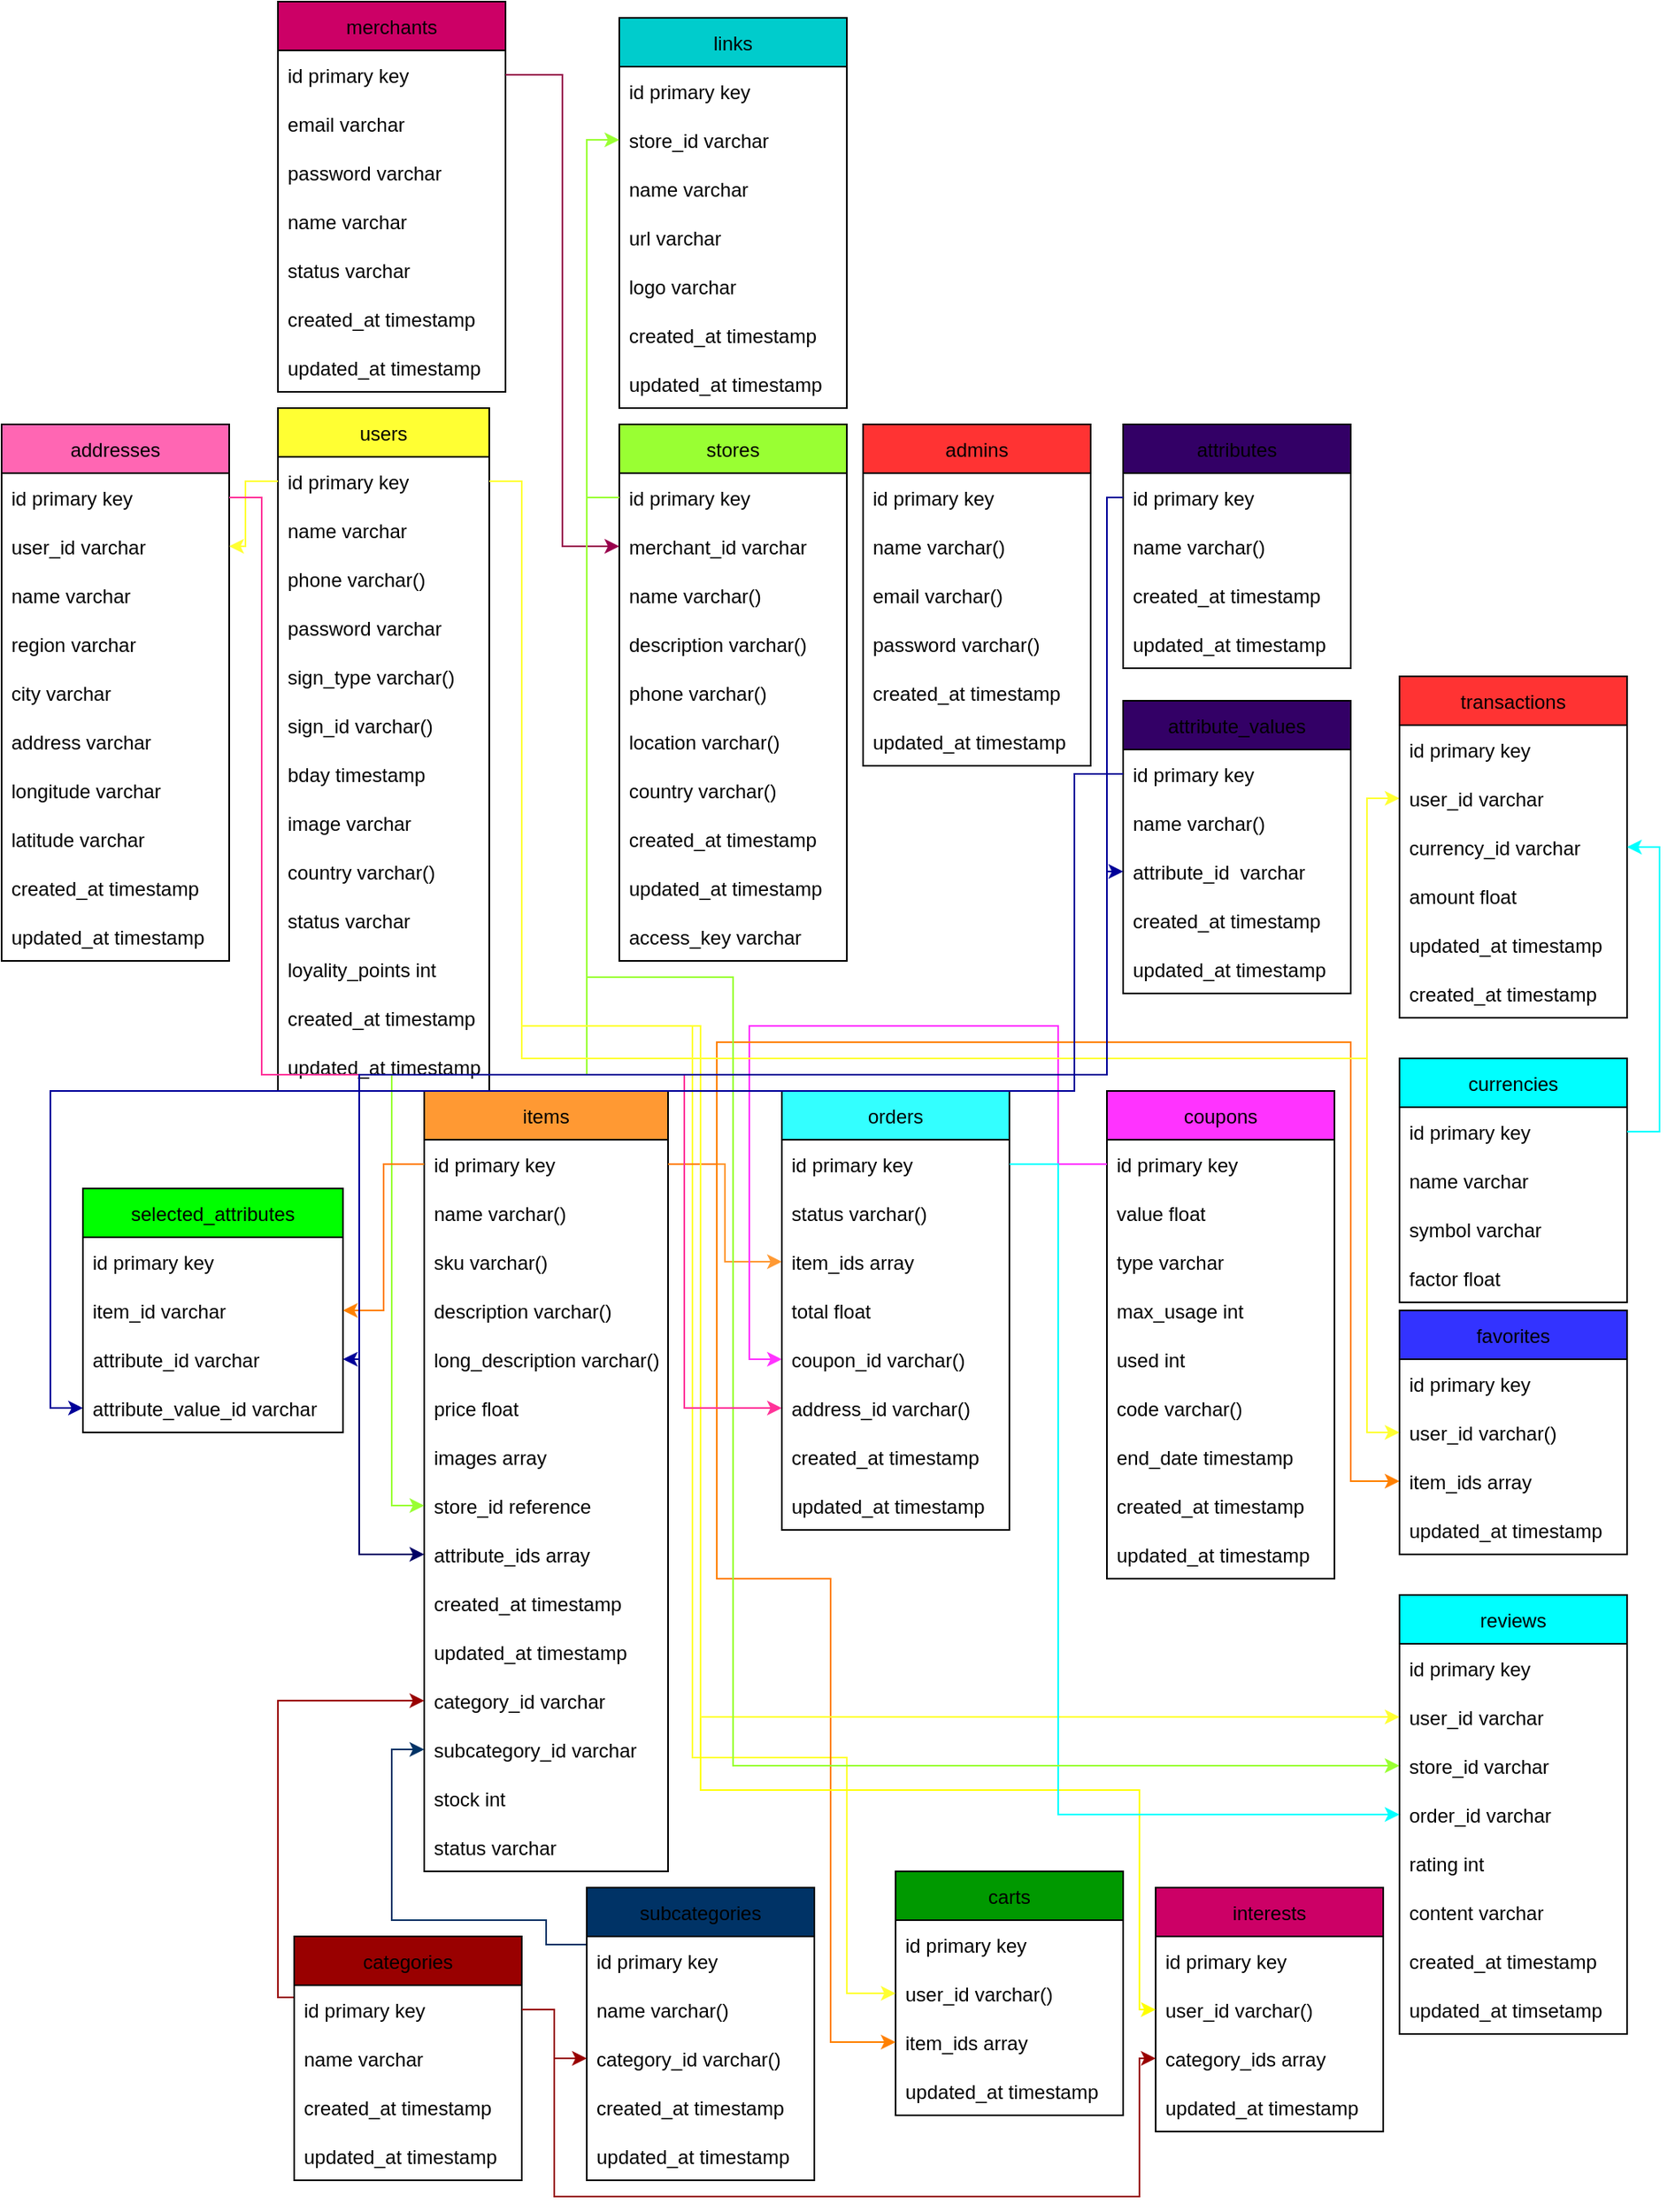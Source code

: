 <mxfile version="17.4.2" type="device"><diagram id="fb4-raa7PM9j3anyr2LW" name="Page-1"><mxGraphModel dx="1718" dy="1693" grid="1" gridSize="10" guides="1" tooltips="1" connect="1" arrows="1" fold="1" page="1" pageScale="1" pageWidth="850" pageHeight="1100" math="0" shadow="0"><root><mxCell id="0"/><mxCell id="1" parent="0"/><mxCell id="yBR4S-_o51OfCtCI13ur-1" value="users" style="swimlane;fontStyle=0;childLayout=stackLayout;horizontal=1;startSize=30;horizontalStack=0;resizeParent=1;resizeParentMax=0;resizeLast=0;collapsible=1;marginBottom=0;strokeWidth=1;swimlaneFillColor=none;rounded=0;shadow=0;glass=0;sketch=0;swimlaneLine=1;fillColor=#FFFF33;strokeColor=#000000;" parent="1" vertex="1"><mxGeometry x="10" width="130" height="420" as="geometry"/></mxCell><mxCell id="yBR4S-_o51OfCtCI13ur-3" value="id primary key" style="text;strokeColor=none;fillColor=none;align=left;verticalAlign=middle;spacingLeft=4;spacingRight=4;overflow=hidden;points=[[0,0.5],[1,0.5]];portConstraint=eastwest;rotatable=0;" parent="yBR4S-_o51OfCtCI13ur-1" vertex="1"><mxGeometry y="30" width="130" height="30" as="geometry"/></mxCell><mxCell id="vigA6qL2sVDy007aFYVm-1" value="name varchar" style="text;strokeColor=none;fillColor=none;align=left;verticalAlign=middle;spacingLeft=4;spacingRight=4;overflow=hidden;points=[[0,0.5],[1,0.5]];portConstraint=eastwest;rotatable=0;" parent="yBR4S-_o51OfCtCI13ur-1" vertex="1"><mxGeometry y="60" width="130" height="30" as="geometry"/></mxCell><mxCell id="yBR4S-_o51OfCtCI13ur-4" value="phone varchar()" style="text;strokeColor=none;fillColor=none;align=left;verticalAlign=middle;spacingLeft=4;spacingRight=4;overflow=hidden;points=[[0,0.5],[1,0.5]];portConstraint=eastwest;rotatable=0;" parent="yBR4S-_o51OfCtCI13ur-1" vertex="1"><mxGeometry y="90" width="130" height="30" as="geometry"/></mxCell><mxCell id="bVmwNKcrWVbN0RekLnmM-16" value="password varchar" style="text;strokeColor=none;fillColor=none;align=left;verticalAlign=middle;spacingLeft=4;spacingRight=4;overflow=hidden;points=[[0,0.5],[1,0.5]];portConstraint=eastwest;rotatable=0;" parent="yBR4S-_o51OfCtCI13ur-1" vertex="1"><mxGeometry y="120" width="130" height="30" as="geometry"/></mxCell><mxCell id="yBR4S-_o51OfCtCI13ur-7" value="sign_type varchar()" style="text;strokeColor=none;fillColor=none;align=left;verticalAlign=middle;spacingLeft=4;spacingRight=4;overflow=hidden;points=[[0,0.5],[1,0.5]];portConstraint=eastwest;rotatable=0;" parent="yBR4S-_o51OfCtCI13ur-1" vertex="1"><mxGeometry y="150" width="130" height="30" as="geometry"/></mxCell><mxCell id="yBR4S-_o51OfCtCI13ur-8" value="sign_id varchar()" style="text;strokeColor=none;fillColor=none;align=left;verticalAlign=middle;spacingLeft=4;spacingRight=4;overflow=hidden;points=[[0,0.5],[1,0.5]];portConstraint=eastwest;rotatable=0;" parent="yBR4S-_o51OfCtCI13ur-1" vertex="1"><mxGeometry y="180" width="130" height="30" as="geometry"/></mxCell><mxCell id="yBR4S-_o51OfCtCI13ur-9" value="bday timestamp" style="text;strokeColor=none;fillColor=none;align=left;verticalAlign=middle;spacingLeft=4;spacingRight=4;overflow=hidden;points=[[0,0.5],[1,0.5]];portConstraint=eastwest;rotatable=0;" parent="yBR4S-_o51OfCtCI13ur-1" vertex="1"><mxGeometry y="210" width="130" height="30" as="geometry"/></mxCell><mxCell id="yBR4S-_o51OfCtCI13ur-10" value="image varchar" style="text;strokeColor=none;fillColor=none;align=left;verticalAlign=middle;spacingLeft=4;spacingRight=4;overflow=hidden;points=[[0,0.5],[1,0.5]];portConstraint=eastwest;rotatable=0;" parent="yBR4S-_o51OfCtCI13ur-1" vertex="1"><mxGeometry y="240" width="130" height="30" as="geometry"/></mxCell><mxCell id="yBR4S-_o51OfCtCI13ur-25" value="country varchar()" style="text;strokeColor=none;fillColor=none;align=left;verticalAlign=middle;spacingLeft=4;spacingRight=4;overflow=hidden;points=[[0,0.5],[1,0.5]];portConstraint=eastwest;rotatable=0;" parent="yBR4S-_o51OfCtCI13ur-1" vertex="1"><mxGeometry y="270" width="130" height="30" as="geometry"/></mxCell><mxCell id="2UK8D0FG1jWU4nkrgDHP-1" value="status varchar" style="text;strokeColor=none;fillColor=none;align=left;verticalAlign=middle;spacingLeft=4;spacingRight=4;overflow=hidden;points=[[0,0.5],[1,0.5]];portConstraint=eastwest;rotatable=0;" parent="yBR4S-_o51OfCtCI13ur-1" vertex="1"><mxGeometry y="300" width="130" height="30" as="geometry"/></mxCell><mxCell id="yBR4S-_o51OfCtCI13ur-11" value="loyality_points int" style="text;strokeColor=none;fillColor=none;align=left;verticalAlign=middle;spacingLeft=4;spacingRight=4;overflow=hidden;points=[[0,0.5],[1,0.5]];portConstraint=eastwest;rotatable=0;" parent="yBR4S-_o51OfCtCI13ur-1" vertex="1"><mxGeometry y="330" width="130" height="30" as="geometry"/></mxCell><mxCell id="yBR4S-_o51OfCtCI13ur-12" value="created_at timestamp" style="text;strokeColor=none;fillColor=none;align=left;verticalAlign=middle;spacingLeft=4;spacingRight=4;overflow=hidden;points=[[0,0.5],[1,0.5]];portConstraint=eastwest;rotatable=0;" parent="yBR4S-_o51OfCtCI13ur-1" vertex="1"><mxGeometry y="360" width="130" height="30" as="geometry"/></mxCell><mxCell id="yBR4S-_o51OfCtCI13ur-13" value="updated_at timestamp" style="text;strokeColor=none;fillColor=none;align=left;verticalAlign=middle;spacingLeft=4;spacingRight=4;overflow=hidden;points=[[0,0.5],[1,0.5]];portConstraint=eastwest;rotatable=0;" parent="yBR4S-_o51OfCtCI13ur-1" vertex="1"><mxGeometry y="390" width="130" height="30" as="geometry"/></mxCell><mxCell id="yBR4S-_o51OfCtCI13ur-14" value="stores" style="swimlane;fontStyle=0;childLayout=stackLayout;horizontal=1;startSize=30;horizontalStack=0;resizeParent=1;resizeParentMax=0;resizeLast=0;collapsible=1;marginBottom=0;rounded=0;shadow=0;glass=0;sketch=0;strokeWidth=1;fillColor=#99FF33;" parent="1" vertex="1"><mxGeometry x="220" y="10" width="140" height="330" as="geometry"/></mxCell><mxCell id="yBR4S-_o51OfCtCI13ur-15" value="id primary key" style="text;strokeColor=none;fillColor=none;align=left;verticalAlign=middle;spacingLeft=4;spacingRight=4;overflow=hidden;points=[[0,0.5],[1,0.5]];portConstraint=eastwest;rotatable=0;rounded=0;shadow=0;glass=0;sketch=0;" parent="yBR4S-_o51OfCtCI13ur-14" vertex="1"><mxGeometry y="30" width="140" height="30" as="geometry"/></mxCell><mxCell id="dJigxZKEPbLQVIy1U2XS-35" value="merchant_id varchar" style="text;strokeColor=none;fillColor=none;align=left;verticalAlign=middle;spacingLeft=4;spacingRight=4;overflow=hidden;points=[[0,0.5],[1,0.5]];portConstraint=eastwest;rotatable=0;rounded=0;shadow=0;glass=0;sketch=0;" parent="yBR4S-_o51OfCtCI13ur-14" vertex="1"><mxGeometry y="60" width="140" height="30" as="geometry"/></mxCell><mxCell id="yBR4S-_o51OfCtCI13ur-18" value="name varchar()" style="text;strokeColor=none;fillColor=none;align=left;verticalAlign=middle;spacingLeft=4;spacingRight=4;overflow=hidden;points=[[0,0.5],[1,0.5]];portConstraint=eastwest;rotatable=0;rounded=0;shadow=0;glass=0;sketch=0;" parent="yBR4S-_o51OfCtCI13ur-14" vertex="1"><mxGeometry y="90" width="140" height="30" as="geometry"/></mxCell><mxCell id="yBR4S-_o51OfCtCI13ur-20" value="description varchar()" style="text;strokeColor=none;fillColor=none;align=left;verticalAlign=middle;spacingLeft=4;spacingRight=4;overflow=hidden;points=[[0,0.5],[1,0.5]];portConstraint=eastwest;rotatable=0;rounded=0;shadow=0;glass=0;sketch=0;" parent="yBR4S-_o51OfCtCI13ur-14" vertex="1"><mxGeometry y="120" width="140" height="30" as="geometry"/></mxCell><mxCell id="yBR4S-_o51OfCtCI13ur-21" value="phone varchar()" style="text;strokeColor=none;fillColor=none;align=left;verticalAlign=middle;spacingLeft=4;spacingRight=4;overflow=hidden;points=[[0,0.5],[1,0.5]];portConstraint=eastwest;rotatable=0;rounded=0;shadow=0;glass=0;sketch=0;" parent="yBR4S-_o51OfCtCI13ur-14" vertex="1"><mxGeometry y="150" width="140" height="30" as="geometry"/></mxCell><mxCell id="yBR4S-_o51OfCtCI13ur-22" value="location varchar()" style="text;strokeColor=none;fillColor=none;align=left;verticalAlign=middle;spacingLeft=4;spacingRight=4;overflow=hidden;points=[[0,0.5],[1,0.5]];portConstraint=eastwest;rotatable=0;rounded=0;shadow=0;glass=0;sketch=0;" parent="yBR4S-_o51OfCtCI13ur-14" vertex="1"><mxGeometry y="180" width="140" height="30" as="geometry"/></mxCell><mxCell id="yBR4S-_o51OfCtCI13ur-23" value="country varchar()" style="text;strokeColor=none;fillColor=none;align=left;verticalAlign=middle;spacingLeft=4;spacingRight=4;overflow=hidden;points=[[0,0.5],[1,0.5]];portConstraint=eastwest;rotatable=0;rounded=0;shadow=0;glass=0;sketch=0;" parent="yBR4S-_o51OfCtCI13ur-14" vertex="1"><mxGeometry y="210" width="140" height="30" as="geometry"/></mxCell><mxCell id="yBR4S-_o51OfCtCI13ur-27" value="created_at timestamp" style="text;strokeColor=none;fillColor=none;align=left;verticalAlign=middle;spacingLeft=4;spacingRight=4;overflow=hidden;points=[[0,0.5],[1,0.5]];portConstraint=eastwest;rotatable=0;rounded=0;shadow=0;glass=0;sketch=0;" parent="yBR4S-_o51OfCtCI13ur-14" vertex="1"><mxGeometry y="240" width="140" height="30" as="geometry"/></mxCell><mxCell id="yBR4S-_o51OfCtCI13ur-28" value="updated_at timestamp" style="text;strokeColor=none;fillColor=none;align=left;verticalAlign=middle;spacingLeft=4;spacingRight=4;overflow=hidden;points=[[0,0.5],[1,0.5]];portConstraint=eastwest;rotatable=0;rounded=0;shadow=0;glass=0;sketch=0;" parent="yBR4S-_o51OfCtCI13ur-14" vertex="1"><mxGeometry y="270" width="140" height="30" as="geometry"/></mxCell><mxCell id="vqy8EGd0Dcwx5G0pCp7W-1" value="access_key varchar" style="text;strokeColor=none;fillColor=none;align=left;verticalAlign=middle;spacingLeft=4;spacingRight=4;overflow=hidden;points=[[0,0.5],[1,0.5]];portConstraint=eastwest;rotatable=0;rounded=0;shadow=0;glass=0;sketch=0;" parent="yBR4S-_o51OfCtCI13ur-14" vertex="1"><mxGeometry y="300" width="140" height="30" as="geometry"/></mxCell><mxCell id="yBR4S-_o51OfCtCI13ur-29" value="admins" style="swimlane;fontStyle=0;childLayout=stackLayout;horizontal=1;startSize=30;horizontalStack=0;resizeParent=1;resizeParentMax=0;resizeLast=0;collapsible=1;marginBottom=0;rounded=0;shadow=0;glass=0;sketch=0;strokeWidth=1;fillColor=#FF3333;gradientColor=none;" parent="1" vertex="1"><mxGeometry x="370" y="10" width="140" height="210" as="geometry"/></mxCell><mxCell id="bVmwNKcrWVbN0RekLnmM-17" value="id primary key" style="text;strokeColor=none;fillColor=none;align=left;verticalAlign=middle;spacingLeft=4;spacingRight=4;overflow=hidden;points=[[0,0.5],[1,0.5]];portConstraint=eastwest;rotatable=0;rounded=0;shadow=0;glass=0;sketch=0;" parent="yBR4S-_o51OfCtCI13ur-29" vertex="1"><mxGeometry y="30" width="140" height="30" as="geometry"/></mxCell><mxCell id="yBR4S-_o51OfCtCI13ur-30" value="name varchar()" style="text;strokeColor=none;fillColor=none;align=left;verticalAlign=middle;spacingLeft=4;spacingRight=4;overflow=hidden;points=[[0,0.5],[1,0.5]];portConstraint=eastwest;rotatable=0;rounded=0;shadow=0;glass=0;sketch=0;" parent="yBR4S-_o51OfCtCI13ur-29" vertex="1"><mxGeometry y="60" width="140" height="30" as="geometry"/></mxCell><mxCell id="yBR4S-_o51OfCtCI13ur-31" value="email varchar()" style="text;strokeColor=none;fillColor=none;align=left;verticalAlign=middle;spacingLeft=4;spacingRight=4;overflow=hidden;points=[[0,0.5],[1,0.5]];portConstraint=eastwest;rotatable=0;rounded=0;shadow=0;glass=0;sketch=0;" parent="yBR4S-_o51OfCtCI13ur-29" vertex="1"><mxGeometry y="90" width="140" height="30" as="geometry"/></mxCell><mxCell id="yBR4S-_o51OfCtCI13ur-32" value="password varchar()" style="text;strokeColor=none;fillColor=none;align=left;verticalAlign=middle;spacingLeft=4;spacingRight=4;overflow=hidden;points=[[0,0.5],[1,0.5]];portConstraint=eastwest;rotatable=0;rounded=0;shadow=0;glass=0;sketch=0;" parent="yBR4S-_o51OfCtCI13ur-29" vertex="1"><mxGeometry y="120" width="140" height="30" as="geometry"/></mxCell><mxCell id="yBR4S-_o51OfCtCI13ur-33" value="created_at timestamp" style="text;strokeColor=none;fillColor=none;align=left;verticalAlign=middle;spacingLeft=4;spacingRight=4;overflow=hidden;points=[[0,0.5],[1,0.5]];portConstraint=eastwest;rotatable=0;rounded=0;shadow=0;glass=0;sketch=0;" parent="yBR4S-_o51OfCtCI13ur-29" vertex="1"><mxGeometry y="150" width="140" height="30" as="geometry"/></mxCell><mxCell id="yBR4S-_o51OfCtCI13ur-34" value="updated_at timestamp" style="text;strokeColor=none;fillColor=none;align=left;verticalAlign=middle;spacingLeft=4;spacingRight=4;overflow=hidden;points=[[0,0.5],[1,0.5]];portConstraint=eastwest;rotatable=0;rounded=0;shadow=0;glass=0;sketch=0;" parent="yBR4S-_o51OfCtCI13ur-29" vertex="1"><mxGeometry y="180" width="140" height="30" as="geometry"/></mxCell><mxCell id="yBR4S-_o51OfCtCI13ur-35" value="items" style="swimlane;fontStyle=0;childLayout=stackLayout;horizontal=1;startSize=30;horizontalStack=0;resizeParent=1;resizeParentMax=0;resizeLast=0;collapsible=1;marginBottom=0;rounded=0;shadow=0;glass=0;sketch=0;strokeWidth=1;fillColor=#FF9933;gradientColor=none;" parent="1" vertex="1"><mxGeometry x="100" y="420" width="150" height="480" as="geometry"/></mxCell><mxCell id="yBR4S-_o51OfCtCI13ur-36" value="id primary key" style="text;strokeColor=none;fillColor=none;align=left;verticalAlign=middle;spacingLeft=4;spacingRight=4;overflow=hidden;points=[[0,0.5],[1,0.5]];portConstraint=eastwest;rotatable=0;rounded=0;shadow=0;glass=0;sketch=0;" parent="yBR4S-_o51OfCtCI13ur-35" vertex="1"><mxGeometry y="30" width="150" height="30" as="geometry"/></mxCell><mxCell id="yBR4S-_o51OfCtCI13ur-38" value="name varchar()" style="text;strokeColor=none;fillColor=none;align=left;verticalAlign=middle;spacingLeft=4;spacingRight=4;overflow=hidden;points=[[0,0.5],[1,0.5]];portConstraint=eastwest;rotatable=0;rounded=0;shadow=0;glass=0;sketch=0;" parent="yBR4S-_o51OfCtCI13ur-35" vertex="1"><mxGeometry y="60" width="150" height="30" as="geometry"/></mxCell><mxCell id="yBR4S-_o51OfCtCI13ur-37" value="sku varchar()" style="text;strokeColor=none;fillColor=none;align=left;verticalAlign=middle;spacingLeft=4;spacingRight=4;overflow=hidden;points=[[0,0.5],[1,0.5]];portConstraint=eastwest;rotatable=0;rounded=0;shadow=0;glass=0;sketch=0;" parent="yBR4S-_o51OfCtCI13ur-35" vertex="1"><mxGeometry y="90" width="150" height="30" as="geometry"/></mxCell><mxCell id="yBR4S-_o51OfCtCI13ur-39" value="description varchar()" style="text;strokeColor=none;fillColor=none;align=left;verticalAlign=middle;spacingLeft=4;spacingRight=4;overflow=hidden;points=[[0,0.5],[1,0.5]];portConstraint=eastwest;rotatable=0;rounded=0;shadow=0;glass=0;sketch=0;" parent="yBR4S-_o51OfCtCI13ur-35" vertex="1"><mxGeometry y="120" width="150" height="30" as="geometry"/></mxCell><mxCell id="yBR4S-_o51OfCtCI13ur-40" value="long_description varchar()" style="text;strokeColor=none;fillColor=none;align=left;verticalAlign=middle;spacingLeft=4;spacingRight=4;overflow=hidden;points=[[0,0.5],[1,0.5]];portConstraint=eastwest;rotatable=0;rounded=0;shadow=0;glass=0;sketch=0;" parent="yBR4S-_o51OfCtCI13ur-35" vertex="1"><mxGeometry y="150" width="150" height="30" as="geometry"/></mxCell><mxCell id="yBR4S-_o51OfCtCI13ur-41" value="price float" style="text;strokeColor=none;fillColor=none;align=left;verticalAlign=middle;spacingLeft=4;spacingRight=4;overflow=hidden;points=[[0,0.5],[1,0.5]];portConstraint=eastwest;rotatable=0;rounded=0;shadow=0;glass=0;sketch=0;" parent="yBR4S-_o51OfCtCI13ur-35" vertex="1"><mxGeometry y="180" width="150" height="30" as="geometry"/></mxCell><mxCell id="yBR4S-_o51OfCtCI13ur-42" value="images array" style="text;strokeColor=none;fillColor=none;align=left;verticalAlign=middle;spacingLeft=4;spacingRight=4;overflow=hidden;points=[[0,0.5],[1,0.5]];portConstraint=eastwest;rotatable=0;rounded=0;shadow=0;glass=0;sketch=0;" parent="yBR4S-_o51OfCtCI13ur-35" vertex="1"><mxGeometry y="210" width="150" height="30" as="geometry"/></mxCell><mxCell id="yBR4S-_o51OfCtCI13ur-43" value="store_id reference" style="text;strokeColor=none;fillColor=none;align=left;verticalAlign=middle;spacingLeft=4;spacingRight=4;overflow=hidden;points=[[0,0.5],[1,0.5]];portConstraint=eastwest;rotatable=0;rounded=0;shadow=0;glass=0;sketch=0;" parent="yBR4S-_o51OfCtCI13ur-35" vertex="1"><mxGeometry y="240" width="150" height="30" as="geometry"/></mxCell><mxCell id="yBR4S-_o51OfCtCI13ur-44" value="attribute_ids array" style="text;strokeColor=none;fillColor=none;align=left;verticalAlign=middle;spacingLeft=4;spacingRight=4;overflow=hidden;points=[[0,0.5],[1,0.5]];portConstraint=eastwest;rotatable=0;rounded=0;shadow=0;glass=0;sketch=0;" parent="yBR4S-_o51OfCtCI13ur-35" vertex="1"><mxGeometry y="270" width="150" height="30" as="geometry"/></mxCell><mxCell id="yBR4S-_o51OfCtCI13ur-46" value="created_at timestamp" style="text;strokeColor=none;fillColor=none;align=left;verticalAlign=middle;spacingLeft=4;spacingRight=4;overflow=hidden;points=[[0,0.5],[1,0.5]];portConstraint=eastwest;rotatable=0;rounded=0;shadow=0;glass=0;sketch=0;" parent="yBR4S-_o51OfCtCI13ur-35" vertex="1"><mxGeometry y="300" width="150" height="30" as="geometry"/></mxCell><mxCell id="yBR4S-_o51OfCtCI13ur-47" value="updated_at timestamp" style="text;strokeColor=none;fillColor=none;align=left;verticalAlign=middle;spacingLeft=4;spacingRight=4;overflow=hidden;points=[[0,0.5],[1,0.5]];portConstraint=eastwest;rotatable=0;rounded=0;shadow=0;glass=0;sketch=0;" parent="yBR4S-_o51OfCtCI13ur-35" vertex="1"><mxGeometry y="330" width="150" height="30" as="geometry"/></mxCell><mxCell id="yBR4S-_o51OfCtCI13ur-89" value="category_id varchar" style="text;strokeColor=none;fillColor=none;align=left;verticalAlign=middle;spacingLeft=4;spacingRight=4;overflow=hidden;points=[[0,0.5],[1,0.5]];portConstraint=eastwest;rotatable=0;rounded=0;shadow=0;glass=0;sketch=0;" parent="yBR4S-_o51OfCtCI13ur-35" vertex="1"><mxGeometry y="360" width="150" height="30" as="geometry"/></mxCell><mxCell id="yBR4S-_o51OfCtCI13ur-91" value="subcategory_id varchar" style="text;strokeColor=none;fillColor=none;align=left;verticalAlign=middle;spacingLeft=4;spacingRight=4;overflow=hidden;points=[[0,0.5],[1,0.5]];portConstraint=eastwest;rotatable=0;rounded=0;shadow=0;glass=0;sketch=0;" parent="yBR4S-_o51OfCtCI13ur-35" vertex="1"><mxGeometry y="390" width="150" height="30" as="geometry"/></mxCell><mxCell id="dJigxZKEPbLQVIy1U2XS-1" value="stock int" style="text;strokeColor=none;fillColor=none;align=left;verticalAlign=middle;spacingLeft=4;spacingRight=4;overflow=hidden;points=[[0,0.5],[1,0.5]];portConstraint=eastwest;rotatable=0;rounded=0;shadow=0;glass=0;sketch=0;" parent="yBR4S-_o51OfCtCI13ur-35" vertex="1"><mxGeometry y="420" width="150" height="30" as="geometry"/></mxCell><mxCell id="dJigxZKEPbLQVIy1U2XS-2" value="status varchar" style="text;strokeColor=none;fillColor=none;align=left;verticalAlign=middle;spacingLeft=4;spacingRight=4;overflow=hidden;points=[[0,0.5],[1,0.5]];portConstraint=eastwest;rotatable=0;rounded=0;shadow=0;glass=0;sketch=0;" parent="yBR4S-_o51OfCtCI13ur-35" vertex="1"><mxGeometry y="450" width="150" height="30" as="geometry"/></mxCell><mxCell id="yBR4S-_o51OfCtCI13ur-45" style="edgeStyle=orthogonalEdgeStyle;rounded=0;orthogonalLoop=1;jettySize=auto;html=1;entryX=0;entryY=0.5;entryDx=0;entryDy=0;strokeColor=#99FF33;" parent="1" source="yBR4S-_o51OfCtCI13ur-15" target="yBR4S-_o51OfCtCI13ur-43" edge="1"><mxGeometry relative="1" as="geometry"><mxPoint x="190" y="360" as="targetPoint"/><Array as="points"><mxPoint x="200" y="55"/><mxPoint x="200" y="410"/><mxPoint x="80" y="410"/><mxPoint x="80" y="675"/></Array></mxGeometry></mxCell><mxCell id="yBR4S-_o51OfCtCI13ur-48" value="orders" style="swimlane;fontStyle=0;childLayout=stackLayout;horizontal=1;startSize=30;horizontalStack=0;resizeParent=1;resizeParentMax=0;resizeLast=0;collapsible=1;marginBottom=0;rounded=0;shadow=0;glass=0;sketch=0;strokeWidth=1;fillColor=#33FFFF;gradientColor=none;" parent="1" vertex="1"><mxGeometry x="320" y="420" width="140" height="270" as="geometry"/></mxCell><mxCell id="yBR4S-_o51OfCtCI13ur-49" value="id primary key" style="text;strokeColor=none;fillColor=none;align=left;verticalAlign=middle;spacingLeft=4;spacingRight=4;overflow=hidden;points=[[0,0.5],[1,0.5]];portConstraint=eastwest;rotatable=0;rounded=0;shadow=0;glass=0;sketch=0;" parent="yBR4S-_o51OfCtCI13ur-48" vertex="1"><mxGeometry y="30" width="140" height="30" as="geometry"/></mxCell><mxCell id="yBR4S-_o51OfCtCI13ur-50" value="status varchar()" style="text;strokeColor=none;fillColor=none;align=left;verticalAlign=middle;spacingLeft=4;spacingRight=4;overflow=hidden;points=[[0,0.5],[1,0.5]];portConstraint=eastwest;rotatable=0;rounded=0;shadow=0;glass=0;sketch=0;" parent="yBR4S-_o51OfCtCI13ur-48" vertex="1"><mxGeometry y="60" width="140" height="30" as="geometry"/></mxCell><mxCell id="yBR4S-_o51OfCtCI13ur-51" value="item_ids array" style="text;strokeColor=none;fillColor=none;align=left;verticalAlign=middle;spacingLeft=4;spacingRight=4;overflow=hidden;points=[[0,0.5],[1,0.5]];portConstraint=eastwest;rotatable=0;rounded=0;shadow=0;glass=0;sketch=0;" parent="yBR4S-_o51OfCtCI13ur-48" vertex="1"><mxGeometry y="90" width="140" height="30" as="geometry"/></mxCell><mxCell id="yBR4S-_o51OfCtCI13ur-53" value="total float" style="text;strokeColor=none;fillColor=none;align=left;verticalAlign=middle;spacingLeft=4;spacingRight=4;overflow=hidden;points=[[0,0.5],[1,0.5]];portConstraint=eastwest;rotatable=0;rounded=0;shadow=0;glass=0;sketch=0;" parent="yBR4S-_o51OfCtCI13ur-48" vertex="1"><mxGeometry y="120" width="140" height="30" as="geometry"/></mxCell><mxCell id="yBR4S-_o51OfCtCI13ur-54" value="coupon_id varchar()" style="text;strokeColor=none;fillColor=none;align=left;verticalAlign=middle;spacingLeft=4;spacingRight=4;overflow=hidden;points=[[0,0.5],[1,0.5]];portConstraint=eastwest;rotatable=0;rounded=0;shadow=0;glass=0;sketch=0;" parent="yBR4S-_o51OfCtCI13ur-48" vertex="1"><mxGeometry y="150" width="140" height="30" as="geometry"/></mxCell><mxCell id="tmpi_V_0ZSZ9S_2DlYC8-1" value="address_id varchar()" style="text;strokeColor=none;fillColor=none;align=left;verticalAlign=middle;spacingLeft=4;spacingRight=4;overflow=hidden;points=[[0,0.5],[1,0.5]];portConstraint=eastwest;rotatable=0;rounded=0;shadow=0;glass=0;sketch=0;" parent="yBR4S-_o51OfCtCI13ur-48" vertex="1"><mxGeometry y="180" width="140" height="30" as="geometry"/></mxCell><mxCell id="yBR4S-_o51OfCtCI13ur-60" value="created_at timestamp" style="text;strokeColor=none;fillColor=none;align=left;verticalAlign=middle;spacingLeft=4;spacingRight=4;overflow=hidden;points=[[0,0.5],[1,0.5]];portConstraint=eastwest;rotatable=0;rounded=0;shadow=0;glass=0;sketch=0;" parent="yBR4S-_o51OfCtCI13ur-48" vertex="1"><mxGeometry y="210" width="140" height="30" as="geometry"/></mxCell><mxCell id="yBR4S-_o51OfCtCI13ur-61" value="updated_at timestamp" style="text;strokeColor=none;fillColor=none;align=left;verticalAlign=middle;spacingLeft=4;spacingRight=4;overflow=hidden;points=[[0,0.5],[1,0.5]];portConstraint=eastwest;rotatable=0;rounded=0;shadow=0;glass=0;sketch=0;" parent="yBR4S-_o51OfCtCI13ur-48" vertex="1"><mxGeometry y="240" width="140" height="30" as="geometry"/></mxCell><mxCell id="yBR4S-_o51OfCtCI13ur-52" style="edgeStyle=orthogonalEdgeStyle;rounded=0;orthogonalLoop=1;jettySize=auto;html=1;entryX=0;entryY=0.5;entryDx=0;entryDy=0;strokeColor=#FF9933;" parent="1" source="yBR4S-_o51OfCtCI13ur-36" target="yBR4S-_o51OfCtCI13ur-51" edge="1"><mxGeometry relative="1" as="geometry"/></mxCell><mxCell id="yBR4S-_o51OfCtCI13ur-55" value="coupons" style="swimlane;fontStyle=0;childLayout=stackLayout;horizontal=1;startSize=30;horizontalStack=0;resizeParent=1;resizeParentMax=0;resizeLast=0;collapsible=1;marginBottom=0;rounded=0;shadow=0;glass=0;sketch=0;strokeColor=#000000;strokeWidth=1;fillColor=#FF33FF;gradientColor=none;" parent="1" vertex="1"><mxGeometry x="520" y="420" width="140" height="300" as="geometry"/></mxCell><mxCell id="yBR4S-_o51OfCtCI13ur-56" value="id primary key" style="text;strokeColor=none;fillColor=none;align=left;verticalAlign=middle;spacingLeft=4;spacingRight=4;overflow=hidden;points=[[0,0.5],[1,0.5]];portConstraint=eastwest;rotatable=0;rounded=0;shadow=0;glass=0;sketch=0;" parent="yBR4S-_o51OfCtCI13ur-55" vertex="1"><mxGeometry y="30" width="140" height="30" as="geometry"/></mxCell><mxCell id="yBR4S-_o51OfCtCI13ur-57" value="value float" style="text;strokeColor=none;fillColor=none;align=left;verticalAlign=middle;spacingLeft=4;spacingRight=4;overflow=hidden;points=[[0,0.5],[1,0.5]];portConstraint=eastwest;rotatable=0;rounded=0;shadow=0;glass=0;sketch=0;" parent="yBR4S-_o51OfCtCI13ur-55" vertex="1"><mxGeometry y="60" width="140" height="30" as="geometry"/></mxCell><mxCell id="Ma0QkvDTXtspsdAYpIYK-1" value="type varchar" style="text;strokeColor=none;fillColor=none;align=left;verticalAlign=middle;spacingLeft=4;spacingRight=4;overflow=hidden;points=[[0,0.5],[1,0.5]];portConstraint=eastwest;rotatable=0;rounded=0;shadow=0;glass=0;sketch=0;" parent="yBR4S-_o51OfCtCI13ur-55" vertex="1"><mxGeometry y="90" width="140" height="30" as="geometry"/></mxCell><mxCell id="yBR4S-_o51OfCtCI13ur-58" value="max_usage int" style="text;strokeColor=none;fillColor=none;align=left;verticalAlign=middle;spacingLeft=4;spacingRight=4;overflow=hidden;points=[[0,0.5],[1,0.5]];portConstraint=eastwest;rotatable=0;rounded=0;shadow=0;glass=0;sketch=0;" parent="yBR4S-_o51OfCtCI13ur-55" vertex="1"><mxGeometry y="120" width="140" height="30" as="geometry"/></mxCell><mxCell id="bVmwNKcrWVbN0RekLnmM-25" value="used int" style="text;strokeColor=none;fillColor=none;align=left;verticalAlign=middle;spacingLeft=4;spacingRight=4;overflow=hidden;points=[[0,0.5],[1,0.5]];portConstraint=eastwest;rotatable=0;rounded=0;shadow=0;glass=0;sketch=0;" parent="yBR4S-_o51OfCtCI13ur-55" vertex="1"><mxGeometry y="150" width="140" height="30" as="geometry"/></mxCell><mxCell id="yBR4S-_o51OfCtCI13ur-75" value="code varchar()" style="text;strokeColor=none;fillColor=none;align=left;verticalAlign=middle;spacingLeft=4;spacingRight=4;overflow=hidden;points=[[0,0.5],[1,0.5]];portConstraint=eastwest;rotatable=0;rounded=0;shadow=0;glass=0;sketch=0;" parent="yBR4S-_o51OfCtCI13ur-55" vertex="1"><mxGeometry y="180" width="140" height="30" as="geometry"/></mxCell><mxCell id="yBR4S-_o51OfCtCI13ur-62" value="end_date timestamp" style="text;strokeColor=none;fillColor=none;align=left;verticalAlign=middle;spacingLeft=4;spacingRight=4;overflow=hidden;points=[[0,0.5],[1,0.5]];portConstraint=eastwest;rotatable=0;rounded=0;shadow=0;glass=0;sketch=0;" parent="yBR4S-_o51OfCtCI13ur-55" vertex="1"><mxGeometry y="210" width="140" height="30" as="geometry"/></mxCell><mxCell id="yBR4S-_o51OfCtCI13ur-63" value="created_at timestamp" style="text;strokeColor=none;fillColor=none;align=left;verticalAlign=middle;spacingLeft=4;spacingRight=4;overflow=hidden;points=[[0,0.5],[1,0.5]];portConstraint=eastwest;rotatable=0;rounded=0;shadow=0;glass=0;sketch=0;" parent="yBR4S-_o51OfCtCI13ur-55" vertex="1"><mxGeometry y="240" width="140" height="30" as="geometry"/></mxCell><mxCell id="yBR4S-_o51OfCtCI13ur-64" value="updated_at timestamp" style="text;strokeColor=none;fillColor=none;align=left;verticalAlign=middle;spacingLeft=4;spacingRight=4;overflow=hidden;points=[[0,0.5],[1,0.5]];portConstraint=eastwest;rotatable=0;rounded=0;shadow=0;glass=0;sketch=0;" parent="yBR4S-_o51OfCtCI13ur-55" vertex="1"><mxGeometry y="270" width="140" height="30" as="geometry"/></mxCell><mxCell id="yBR4S-_o51OfCtCI13ur-59" style="edgeStyle=orthogonalEdgeStyle;rounded=0;orthogonalLoop=1;jettySize=auto;html=1;entryX=0;entryY=0.5;entryDx=0;entryDy=0;strokeColor=#FF33FF;" parent="1" source="yBR4S-_o51OfCtCI13ur-56" target="yBR4S-_o51OfCtCI13ur-54" edge="1"><mxGeometry relative="1" as="geometry"><Array as="points"><mxPoint x="490" y="465"/><mxPoint x="490" y="380"/><mxPoint x="300" y="380"/><mxPoint x="300" y="585"/></Array></mxGeometry></mxCell><mxCell id="yBR4S-_o51OfCtCI13ur-65" value="favorites" style="swimlane;fontStyle=0;childLayout=stackLayout;horizontal=1;startSize=30;horizontalStack=0;resizeParent=1;resizeParentMax=0;resizeLast=0;collapsible=1;marginBottom=0;rounded=0;shadow=0;glass=0;sketch=0;strokeColor=#000000;strokeWidth=1;fillColor=#3333FF;gradientColor=none;" parent="1" vertex="1"><mxGeometry x="700" y="555" width="140" height="150" as="geometry"/></mxCell><mxCell id="yBR4S-_o51OfCtCI13ur-66" value="id primary key" style="text;strokeColor=none;fillColor=none;align=left;verticalAlign=middle;spacingLeft=4;spacingRight=4;overflow=hidden;points=[[0,0.5],[1,0.5]];portConstraint=eastwest;rotatable=0;rounded=0;shadow=0;glass=0;sketch=0;" parent="yBR4S-_o51OfCtCI13ur-65" vertex="1"><mxGeometry y="30" width="140" height="30" as="geometry"/></mxCell><mxCell id="yBR4S-_o51OfCtCI13ur-67" value="user_id varchar()" style="text;strokeColor=none;fillColor=none;align=left;verticalAlign=middle;spacingLeft=4;spacingRight=4;overflow=hidden;points=[[0,0.5],[1,0.5]];portConstraint=eastwest;rotatable=0;rounded=0;shadow=0;glass=0;sketch=0;" parent="yBR4S-_o51OfCtCI13ur-65" vertex="1"><mxGeometry y="60" width="140" height="30" as="geometry"/></mxCell><mxCell id="yBR4S-_o51OfCtCI13ur-68" value="item_ids array" style="text;strokeColor=none;fillColor=none;align=left;verticalAlign=middle;spacingLeft=4;spacingRight=4;overflow=hidden;points=[[0,0.5],[1,0.5]];portConstraint=eastwest;rotatable=0;rounded=0;shadow=0;glass=0;sketch=0;" parent="yBR4S-_o51OfCtCI13ur-65" vertex="1"><mxGeometry y="90" width="140" height="30" as="geometry"/></mxCell><mxCell id="yBR4S-_o51OfCtCI13ur-76" value="updated_at timestamp" style="text;strokeColor=none;fillColor=none;align=left;verticalAlign=middle;spacingLeft=4;spacingRight=4;overflow=hidden;points=[[0,0.5],[1,0.5]];portConstraint=eastwest;rotatable=0;rounded=0;shadow=0;glass=0;sketch=0;" parent="yBR4S-_o51OfCtCI13ur-65" vertex="1"><mxGeometry y="120" width="140" height="30" as="geometry"/></mxCell><mxCell id="yBR4S-_o51OfCtCI13ur-69" style="edgeStyle=orthogonalEdgeStyle;rounded=0;orthogonalLoop=1;jettySize=auto;html=1;exitX=1;exitY=0.5;exitDx=0;exitDy=0;strokeColor=#FFFF33;entryX=0;entryY=0.5;entryDx=0;entryDy=0;" parent="1" source="yBR4S-_o51OfCtCI13ur-3" target="yBR4S-_o51OfCtCI13ur-65" edge="1"><mxGeometry relative="1" as="geometry"><Array as="points"><mxPoint x="160" y="45"/><mxPoint x="160" y="400"/><mxPoint x="680" y="400"/><mxPoint x="680" y="630"/></Array></mxGeometry></mxCell><mxCell id="yBR4S-_o51OfCtCI13ur-70" style="edgeStyle=orthogonalEdgeStyle;rounded=0;orthogonalLoop=1;jettySize=auto;html=1;exitX=1;exitY=0.5;exitDx=0;exitDy=0;entryX=0;entryY=0.5;entryDx=0;entryDy=0;strokeColor=#FF8000;" parent="1" source="yBR4S-_o51OfCtCI13ur-36" target="yBR4S-_o51OfCtCI13ur-68" edge="1"><mxGeometry relative="1" as="geometry"><Array as="points"><mxPoint x="280" y="465"/><mxPoint x="280" y="390"/><mxPoint x="670" y="390"/><mxPoint x="670" y="660"/></Array></mxGeometry></mxCell><mxCell id="yBR4S-_o51OfCtCI13ur-90" style="edgeStyle=orthogonalEdgeStyle;rounded=0;orthogonalLoop=1;jettySize=auto;html=1;exitX=0;exitY=0.25;exitDx=0;exitDy=0;entryX=0;entryY=0.5;entryDx=0;entryDy=0;strokeColor=#990000;" parent="1" source="yBR4S-_o51OfCtCI13ur-71" target="yBR4S-_o51OfCtCI13ur-89" edge="1"><mxGeometry relative="1" as="geometry"><Array as="points"><mxPoint x="10" y="978"/><mxPoint x="10" y="795"/></Array></mxGeometry></mxCell><mxCell id="yBR4S-_o51OfCtCI13ur-71" value="categories" style="swimlane;fontStyle=0;childLayout=stackLayout;horizontal=1;startSize=30;horizontalStack=0;resizeParent=1;resizeParentMax=0;resizeLast=0;collapsible=1;marginBottom=0;rounded=0;shadow=0;glass=0;sketch=0;strokeColor=#000000;strokeWidth=1;fillColor=#990000;gradientColor=none;" parent="1" vertex="1"><mxGeometry x="20" y="940" width="140" height="150" as="geometry"/></mxCell><mxCell id="yBR4S-_o51OfCtCI13ur-72" value="id primary key" style="text;strokeColor=none;fillColor=none;align=left;verticalAlign=middle;spacingLeft=4;spacingRight=4;overflow=hidden;points=[[0,0.5],[1,0.5]];portConstraint=eastwest;rotatable=0;rounded=0;shadow=0;glass=0;sketch=0;" parent="yBR4S-_o51OfCtCI13ur-71" vertex="1"><mxGeometry y="30" width="140" height="30" as="geometry"/></mxCell><mxCell id="yBR4S-_o51OfCtCI13ur-73" value="name varchar" style="text;strokeColor=none;fillColor=none;align=left;verticalAlign=middle;spacingLeft=4;spacingRight=4;overflow=hidden;points=[[0,0.5],[1,0.5]];portConstraint=eastwest;rotatable=0;rounded=0;shadow=0;glass=0;sketch=0;" parent="yBR4S-_o51OfCtCI13ur-71" vertex="1"><mxGeometry y="60" width="140" height="30" as="geometry"/></mxCell><mxCell id="yBR4S-_o51OfCtCI13ur-74" value="created_at timestamp" style="text;strokeColor=none;fillColor=none;align=left;verticalAlign=middle;spacingLeft=4;spacingRight=4;overflow=hidden;points=[[0,0.5],[1,0.5]];portConstraint=eastwest;rotatable=0;rounded=0;shadow=0;glass=0;sketch=0;" parent="yBR4S-_o51OfCtCI13ur-71" vertex="1"><mxGeometry y="90" width="140" height="30" as="geometry"/></mxCell><mxCell id="yBR4S-_o51OfCtCI13ur-77" value="updated_at timestamp" style="text;strokeColor=none;fillColor=none;align=left;verticalAlign=middle;spacingLeft=4;spacingRight=4;overflow=hidden;points=[[0,0.5],[1,0.5]];portConstraint=eastwest;rotatable=0;rounded=0;shadow=0;glass=0;sketch=0;" parent="yBR4S-_o51OfCtCI13ur-71" vertex="1"><mxGeometry y="120" width="140" height="30" as="geometry"/></mxCell><mxCell id="yBR4S-_o51OfCtCI13ur-92" style="edgeStyle=orthogonalEdgeStyle;rounded=0;orthogonalLoop=1;jettySize=auto;html=1;exitX=0;exitY=0.25;exitDx=0;exitDy=0;entryX=0;entryY=0.5;entryDx=0;entryDy=0;strokeColor=#003366;" parent="1" source="yBR4S-_o51OfCtCI13ur-78" target="yBR4S-_o51OfCtCI13ur-91" edge="1"><mxGeometry relative="1" as="geometry"><Array as="points"><mxPoint x="175" y="945"/><mxPoint x="175" y="930"/><mxPoint x="80" y="930"/><mxPoint x="80" y="825"/></Array></mxGeometry></mxCell><mxCell id="yBR4S-_o51OfCtCI13ur-78" value="subcategories" style="swimlane;fontStyle=0;childLayout=stackLayout;horizontal=1;startSize=30;horizontalStack=0;resizeParent=1;resizeParentMax=0;resizeLast=0;collapsible=1;marginBottom=0;rounded=0;shadow=0;glass=0;sketch=0;strokeColor=#000000;strokeWidth=1;fillColor=#003366;gradientColor=none;" parent="1" vertex="1"><mxGeometry x="200" y="910" width="140" height="180" as="geometry"/></mxCell><mxCell id="yBR4S-_o51OfCtCI13ur-79" value="id primary key" style="text;strokeColor=none;fillColor=none;align=left;verticalAlign=middle;spacingLeft=4;spacingRight=4;overflow=hidden;points=[[0,0.5],[1,0.5]];portConstraint=eastwest;rotatable=0;rounded=0;shadow=0;glass=0;sketch=0;" parent="yBR4S-_o51OfCtCI13ur-78" vertex="1"><mxGeometry y="30" width="140" height="30" as="geometry"/></mxCell><mxCell id="yBR4S-_o51OfCtCI13ur-80" value="name varchar()" style="text;strokeColor=none;fillColor=none;align=left;verticalAlign=middle;spacingLeft=4;spacingRight=4;overflow=hidden;points=[[0,0.5],[1,0.5]];portConstraint=eastwest;rotatable=0;rounded=0;shadow=0;glass=0;sketch=0;" parent="yBR4S-_o51OfCtCI13ur-78" vertex="1"><mxGeometry y="60" width="140" height="30" as="geometry"/></mxCell><mxCell id="yBR4S-_o51OfCtCI13ur-81" value="category_id varchar()" style="text;strokeColor=none;fillColor=none;align=left;verticalAlign=middle;spacingLeft=4;spacingRight=4;overflow=hidden;points=[[0,0.5],[1,0.5]];portConstraint=eastwest;rotatable=0;rounded=0;shadow=0;glass=0;sketch=0;" parent="yBR4S-_o51OfCtCI13ur-78" vertex="1"><mxGeometry y="90" width="140" height="30" as="geometry"/></mxCell><mxCell id="yBR4S-_o51OfCtCI13ur-83" value="created_at timestamp" style="text;strokeColor=none;fillColor=none;align=left;verticalAlign=middle;spacingLeft=4;spacingRight=4;overflow=hidden;points=[[0,0.5],[1,0.5]];portConstraint=eastwest;rotatable=0;rounded=0;shadow=0;glass=0;sketch=0;" parent="yBR4S-_o51OfCtCI13ur-78" vertex="1"><mxGeometry y="120" width="140" height="30" as="geometry"/></mxCell><mxCell id="yBR4S-_o51OfCtCI13ur-84" value="updated_at timestamp" style="text;strokeColor=none;fillColor=none;align=left;verticalAlign=middle;spacingLeft=4;spacingRight=4;overflow=hidden;points=[[0,0.5],[1,0.5]];portConstraint=eastwest;rotatable=0;rounded=0;shadow=0;glass=0;sketch=0;" parent="yBR4S-_o51OfCtCI13ur-78" vertex="1"><mxGeometry y="150" width="140" height="30" as="geometry"/></mxCell><mxCell id="yBR4S-_o51OfCtCI13ur-82" style="edgeStyle=orthogonalEdgeStyle;rounded=0;orthogonalLoop=1;jettySize=auto;html=1;exitX=1;exitY=0.5;exitDx=0;exitDy=0;entryX=0;entryY=0.5;entryDx=0;entryDy=0;strokeColor=#990000;" parent="1" source="yBR4S-_o51OfCtCI13ur-72" target="yBR4S-_o51OfCtCI13ur-81" edge="1"><mxGeometry relative="1" as="geometry"/></mxCell><mxCell id="yBR4S-_o51OfCtCI13ur-85" value="carts" style="swimlane;fontStyle=0;childLayout=stackLayout;horizontal=1;startSize=30;horizontalStack=0;resizeParent=1;resizeParentMax=0;resizeLast=0;collapsible=1;marginBottom=0;rounded=0;shadow=0;glass=0;sketch=0;strokeColor=#000000;strokeWidth=1;fillColor=#009900;gradientColor=none;" parent="1" vertex="1"><mxGeometry x="390" y="900" width="140" height="150" as="geometry"/></mxCell><mxCell id="yBR4S-_o51OfCtCI13ur-86" value="id primary key" style="text;strokeColor=none;fillColor=none;align=left;verticalAlign=middle;spacingLeft=4;spacingRight=4;overflow=hidden;points=[[0,0.5],[1,0.5]];portConstraint=eastwest;rotatable=0;rounded=0;shadow=0;glass=0;sketch=0;" parent="yBR4S-_o51OfCtCI13ur-85" vertex="1"><mxGeometry y="30" width="140" height="30" as="geometry"/></mxCell><mxCell id="yBR4S-_o51OfCtCI13ur-87" value="user_id varchar()" style="text;strokeColor=none;fillColor=none;align=left;verticalAlign=middle;spacingLeft=4;spacingRight=4;overflow=hidden;points=[[0,0.5],[1,0.5]];portConstraint=eastwest;rotatable=0;rounded=0;shadow=0;glass=0;sketch=0;" parent="yBR4S-_o51OfCtCI13ur-85" vertex="1"><mxGeometry y="60" width="140" height="30" as="geometry"/></mxCell><mxCell id="yBR4S-_o51OfCtCI13ur-88" value="item_ids array" style="text;strokeColor=none;fillColor=none;align=left;verticalAlign=middle;spacingLeft=4;spacingRight=4;overflow=hidden;points=[[0,0.5],[1,0.5]];portConstraint=eastwest;rotatable=0;rounded=0;shadow=0;glass=0;sketch=0;" parent="yBR4S-_o51OfCtCI13ur-85" vertex="1"><mxGeometry y="90" width="140" height="30" as="geometry"/></mxCell><mxCell id="yBR4S-_o51OfCtCI13ur-96" value="updated_at timestamp" style="text;strokeColor=none;fillColor=none;align=left;verticalAlign=middle;spacingLeft=4;spacingRight=4;overflow=hidden;points=[[0,0.5],[1,0.5]];portConstraint=eastwest;rotatable=0;rounded=0;shadow=0;glass=0;sketch=0;" parent="yBR4S-_o51OfCtCI13ur-85" vertex="1"><mxGeometry y="120" width="140" height="30" as="geometry"/></mxCell><mxCell id="yBR4S-_o51OfCtCI13ur-93" style="edgeStyle=orthogonalEdgeStyle;rounded=0;orthogonalLoop=1;jettySize=auto;html=1;exitX=1;exitY=0.5;exitDx=0;exitDy=0;entryX=0;entryY=0.5;entryDx=0;entryDy=0;strokeColor=#FFFF33;" parent="1" source="yBR4S-_o51OfCtCI13ur-3" target="yBR4S-_o51OfCtCI13ur-87" edge="1"><mxGeometry relative="1" as="geometry"><Array as="points"><mxPoint x="160" y="45"/><mxPoint x="160" y="380"/><mxPoint x="265" y="380"/><mxPoint x="265" y="830"/><mxPoint x="360" y="830"/><mxPoint x="360" y="975"/></Array></mxGeometry></mxCell><mxCell id="yBR4S-_o51OfCtCI13ur-94" style="edgeStyle=orthogonalEdgeStyle;rounded=0;orthogonalLoop=1;jettySize=auto;html=1;exitX=1;exitY=0.5;exitDx=0;exitDy=0;entryX=0;entryY=0.5;entryDx=0;entryDy=0;strokeColor=#FF8000;" parent="1" source="yBR4S-_o51OfCtCI13ur-36" target="yBR4S-_o51OfCtCI13ur-88" edge="1"><mxGeometry relative="1" as="geometry"><Array as="points"><mxPoint x="280" y="465"/><mxPoint x="280" y="720"/><mxPoint x="350" y="720"/><mxPoint x="350" y="1005"/></Array></mxGeometry></mxCell><mxCell id="yBR4S-_o51OfCtCI13ur-97" value="interests" style="swimlane;fontStyle=0;childLayout=stackLayout;horizontal=1;startSize=30;horizontalStack=0;resizeParent=1;resizeParentMax=0;resizeLast=0;collapsible=1;marginBottom=0;rounded=0;shadow=0;glass=0;sketch=0;strokeColor=#000000;strokeWidth=1;fillColor=#CC0066;gradientColor=none;" parent="1" vertex="1"><mxGeometry x="550" y="910" width="140" height="150" as="geometry"/></mxCell><mxCell id="yBR4S-_o51OfCtCI13ur-98" value="id primary key" style="text;strokeColor=none;fillColor=none;align=left;verticalAlign=middle;spacingLeft=4;spacingRight=4;overflow=hidden;points=[[0,0.5],[1,0.5]];portConstraint=eastwest;rotatable=0;rounded=0;shadow=0;glass=0;sketch=0;" parent="yBR4S-_o51OfCtCI13ur-97" vertex="1"><mxGeometry y="30" width="140" height="30" as="geometry"/></mxCell><mxCell id="yBR4S-_o51OfCtCI13ur-99" value="user_id varchar()" style="text;strokeColor=none;fillColor=none;align=left;verticalAlign=middle;spacingLeft=4;spacingRight=4;overflow=hidden;points=[[0,0.5],[1,0.5]];portConstraint=eastwest;rotatable=0;rounded=0;shadow=0;glass=0;sketch=0;" parent="yBR4S-_o51OfCtCI13ur-97" vertex="1"><mxGeometry y="60" width="140" height="30" as="geometry"/></mxCell><mxCell id="yBR4S-_o51OfCtCI13ur-100" value="category_ids array" style="text;strokeColor=none;fillColor=none;align=left;verticalAlign=middle;spacingLeft=4;spacingRight=4;overflow=hidden;points=[[0,0.5],[1,0.5]];portConstraint=eastwest;rotatable=0;rounded=0;shadow=0;glass=0;sketch=0;" parent="yBR4S-_o51OfCtCI13ur-97" vertex="1"><mxGeometry y="90" width="140" height="30" as="geometry"/></mxCell><mxCell id="yBR4S-_o51OfCtCI13ur-101" value="updated_at timestamp" style="text;strokeColor=none;fillColor=none;align=left;verticalAlign=middle;spacingLeft=4;spacingRight=4;overflow=hidden;points=[[0,0.5],[1,0.5]];portConstraint=eastwest;rotatable=0;rounded=0;shadow=0;glass=0;sketch=0;" parent="yBR4S-_o51OfCtCI13ur-97" vertex="1"><mxGeometry y="120" width="140" height="30" as="geometry"/></mxCell><mxCell id="yBR4S-_o51OfCtCI13ur-102" style="edgeStyle=orthogonalEdgeStyle;rounded=0;orthogonalLoop=1;jettySize=auto;html=1;exitX=1;exitY=0.5;exitDx=0;exitDy=0;entryX=0;entryY=0.5;entryDx=0;entryDy=0;strokeColor=#FFFF00;" parent="1" source="yBR4S-_o51OfCtCI13ur-3" target="yBR4S-_o51OfCtCI13ur-99" edge="1"><mxGeometry relative="1" as="geometry"><Array as="points"><mxPoint x="160" y="45"/><mxPoint x="160" y="380"/><mxPoint x="270" y="380"/><mxPoint x="270" y="850"/><mxPoint x="540" y="850"/><mxPoint x="540" y="985"/></Array></mxGeometry></mxCell><mxCell id="yBR4S-_o51OfCtCI13ur-103" style="edgeStyle=orthogonalEdgeStyle;rounded=0;orthogonalLoop=1;jettySize=auto;html=1;exitX=1;exitY=0.5;exitDx=0;exitDy=0;entryX=0;entryY=0.5;entryDx=0;entryDy=0;strokeColor=#990000;" parent="1" source="yBR4S-_o51OfCtCI13ur-72" target="yBR4S-_o51OfCtCI13ur-100" edge="1"><mxGeometry relative="1" as="geometry"><Array as="points"><mxPoint x="180" y="985"/><mxPoint x="180" y="1100"/><mxPoint x="540" y="1100"/><mxPoint x="540" y="1015"/></Array></mxGeometry></mxCell><mxCell id="yBR4S-_o51OfCtCI13ur-104" value="attributes" style="swimlane;fontStyle=0;childLayout=stackLayout;horizontal=1;startSize=30;horizontalStack=0;resizeParent=1;resizeParentMax=0;resizeLast=0;collapsible=1;marginBottom=0;rounded=0;shadow=0;glass=0;sketch=0;strokeColor=#000000;strokeWidth=1;fillColor=#330066;gradientColor=none;" parent="1" vertex="1"><mxGeometry x="530" y="10" width="140" height="150" as="geometry"/></mxCell><mxCell id="yBR4S-_o51OfCtCI13ur-105" value="id primary key" style="text;strokeColor=none;fillColor=none;align=left;verticalAlign=middle;spacingLeft=4;spacingRight=4;overflow=hidden;points=[[0,0.5],[1,0.5]];portConstraint=eastwest;rotatable=0;rounded=0;shadow=0;glass=0;sketch=0;" parent="yBR4S-_o51OfCtCI13ur-104" vertex="1"><mxGeometry y="30" width="140" height="30" as="geometry"/></mxCell><mxCell id="yBR4S-_o51OfCtCI13ur-106" value="name varchar()" style="text;strokeColor=none;fillColor=none;align=left;verticalAlign=middle;spacingLeft=4;spacingRight=4;overflow=hidden;points=[[0,0.5],[1,0.5]];portConstraint=eastwest;rotatable=0;rounded=0;shadow=0;glass=0;sketch=0;" parent="yBR4S-_o51OfCtCI13ur-104" vertex="1"><mxGeometry y="60" width="140" height="30" as="geometry"/></mxCell><mxCell id="yBR4S-_o51OfCtCI13ur-108" value="created_at timestamp" style="text;strokeColor=none;fillColor=none;align=left;verticalAlign=middle;spacingLeft=4;spacingRight=4;overflow=hidden;points=[[0,0.5],[1,0.5]];portConstraint=eastwest;rotatable=0;rounded=0;shadow=0;glass=0;sketch=0;" parent="yBR4S-_o51OfCtCI13ur-104" vertex="1"><mxGeometry y="90" width="140" height="30" as="geometry"/></mxCell><mxCell id="yBR4S-_o51OfCtCI13ur-109" value="updated_at timestamp" style="text;strokeColor=none;fillColor=none;align=left;verticalAlign=middle;spacingLeft=4;spacingRight=4;overflow=hidden;points=[[0,0.5],[1,0.5]];portConstraint=eastwest;rotatable=0;rounded=0;shadow=0;glass=0;sketch=0;" parent="yBR4S-_o51OfCtCI13ur-104" vertex="1"><mxGeometry y="120" width="140" height="30" as="geometry"/></mxCell><mxCell id="yBR4S-_o51OfCtCI13ur-110" style="edgeStyle=orthogonalEdgeStyle;rounded=0;orthogonalLoop=1;jettySize=auto;html=1;exitX=0;exitY=0.5;exitDx=0;exitDy=0;entryX=0;entryY=0.5;entryDx=0;entryDy=0;strokeColor=#000066;" parent="1" source="yBR4S-_o51OfCtCI13ur-105" target="yBR4S-_o51OfCtCI13ur-44" edge="1"><mxGeometry relative="1" as="geometry"><Array as="points"><mxPoint x="520" y="55"/><mxPoint x="520" y="410"/><mxPoint x="60" y="410"/><mxPoint x="60" y="705"/></Array></mxGeometry></mxCell><mxCell id="yBR4S-_o51OfCtCI13ur-112" value="reviews" style="swimlane;fontStyle=0;childLayout=stackLayout;horizontal=1;startSize=30;horizontalStack=0;resizeParent=1;resizeParentMax=0;resizeLast=0;collapsible=1;marginBottom=0;rounded=0;shadow=0;glass=0;sketch=0;strokeColor=#000000;strokeWidth=1;fillColor=#00FFFF;gradientColor=none;" parent="1" vertex="1"><mxGeometry x="700" y="730" width="140" height="270" as="geometry"/></mxCell><mxCell id="yBR4S-_o51OfCtCI13ur-113" value="id primary key" style="text;strokeColor=none;fillColor=none;align=left;verticalAlign=middle;spacingLeft=4;spacingRight=4;overflow=hidden;points=[[0,0.5],[1,0.5]];portConstraint=eastwest;rotatable=0;rounded=0;shadow=0;glass=0;sketch=0;" parent="yBR4S-_o51OfCtCI13ur-112" vertex="1"><mxGeometry y="30" width="140" height="30" as="geometry"/></mxCell><mxCell id="yBR4S-_o51OfCtCI13ur-114" value="user_id varchar" style="text;strokeColor=none;fillColor=none;align=left;verticalAlign=middle;spacingLeft=4;spacingRight=4;overflow=hidden;points=[[0,0.5],[1,0.5]];portConstraint=eastwest;rotatable=0;rounded=0;shadow=0;glass=0;sketch=0;" parent="yBR4S-_o51OfCtCI13ur-112" vertex="1"><mxGeometry y="60" width="140" height="30" as="geometry"/></mxCell><mxCell id="yBR4S-_o51OfCtCI13ur-115" value="store_id varchar" style="text;strokeColor=none;fillColor=none;align=left;verticalAlign=middle;spacingLeft=4;spacingRight=4;overflow=hidden;points=[[0,0.5],[1,0.5]];portConstraint=eastwest;rotatable=0;rounded=0;shadow=0;glass=0;sketch=0;" parent="yBR4S-_o51OfCtCI13ur-112" vertex="1"><mxGeometry y="90" width="140" height="30" as="geometry"/></mxCell><mxCell id="yBR4S-_o51OfCtCI13ur-116" value="order_id varchar" style="text;strokeColor=none;fillColor=none;align=left;verticalAlign=middle;spacingLeft=4;spacingRight=4;overflow=hidden;points=[[0,0.5],[1,0.5]];portConstraint=eastwest;rotatable=0;rounded=0;shadow=0;glass=0;sketch=0;" parent="yBR4S-_o51OfCtCI13ur-112" vertex="1"><mxGeometry y="120" width="140" height="30" as="geometry"/></mxCell><mxCell id="yBR4S-_o51OfCtCI13ur-117" value="rating int" style="text;strokeColor=none;fillColor=none;align=left;verticalAlign=middle;spacingLeft=4;spacingRight=4;overflow=hidden;points=[[0,0.5],[1,0.5]];portConstraint=eastwest;rotatable=0;rounded=0;shadow=0;glass=0;sketch=0;" parent="yBR4S-_o51OfCtCI13ur-112" vertex="1"><mxGeometry y="150" width="140" height="30" as="geometry"/></mxCell><mxCell id="yBR4S-_o51OfCtCI13ur-118" value="content varchar" style="text;strokeColor=none;fillColor=none;align=left;verticalAlign=middle;spacingLeft=4;spacingRight=4;overflow=hidden;points=[[0,0.5],[1,0.5]];portConstraint=eastwest;rotatable=0;rounded=0;shadow=0;glass=0;sketch=0;" parent="yBR4S-_o51OfCtCI13ur-112" vertex="1"><mxGeometry y="180" width="140" height="30" as="geometry"/></mxCell><mxCell id="yBR4S-_o51OfCtCI13ur-119" value="created_at timestamp" style="text;strokeColor=none;fillColor=none;align=left;verticalAlign=middle;spacingLeft=4;spacingRight=4;overflow=hidden;points=[[0,0.5],[1,0.5]];portConstraint=eastwest;rotatable=0;rounded=0;shadow=0;glass=0;sketch=0;" parent="yBR4S-_o51OfCtCI13ur-112" vertex="1"><mxGeometry y="210" width="140" height="30" as="geometry"/></mxCell><mxCell id="yBR4S-_o51OfCtCI13ur-120" value="updated_at timsetamp" style="text;strokeColor=none;fillColor=none;align=left;verticalAlign=middle;spacingLeft=4;spacingRight=4;overflow=hidden;points=[[0,0.5],[1,0.5]];portConstraint=eastwest;rotatable=0;rounded=0;shadow=0;glass=0;sketch=0;" parent="yBR4S-_o51OfCtCI13ur-112" vertex="1"><mxGeometry y="240" width="140" height="30" as="geometry"/></mxCell><mxCell id="yBR4S-_o51OfCtCI13ur-121" style="edgeStyle=orthogonalEdgeStyle;rounded=0;orthogonalLoop=1;jettySize=auto;html=1;exitX=1;exitY=0.5;exitDx=0;exitDy=0;strokeColor=#FFFF33;entryX=0;entryY=0.5;entryDx=0;entryDy=0;" parent="1" source="yBR4S-_o51OfCtCI13ur-3" target="yBR4S-_o51OfCtCI13ur-114" edge="1"><mxGeometry relative="1" as="geometry"><mxPoint x="700" y="709" as="targetPoint"/><Array as="points"><mxPoint x="160" y="45"/><mxPoint x="160" y="380"/><mxPoint x="270" y="380"/><mxPoint x="270" y="805"/></Array></mxGeometry></mxCell><mxCell id="yBR4S-_o51OfCtCI13ur-123" style="edgeStyle=orthogonalEdgeStyle;rounded=0;orthogonalLoop=1;jettySize=auto;html=1;exitX=1;exitY=0.5;exitDx=0;exitDy=0;entryX=0;entryY=0.5;entryDx=0;entryDy=0;strokeColor=#00FFFF;" parent="1" source="yBR4S-_o51OfCtCI13ur-49" target="yBR4S-_o51OfCtCI13ur-116" edge="1"><mxGeometry relative="1" as="geometry"><Array as="points"><mxPoint x="490" y="465"/><mxPoint x="490" y="865"/></Array></mxGeometry></mxCell><mxCell id="yBR4S-_o51OfCtCI13ur-124" value="currencies" style="swimlane;fontStyle=0;childLayout=stackLayout;horizontal=1;startSize=30;horizontalStack=0;resizeParent=1;resizeParentMax=0;resizeLast=0;collapsible=1;marginBottom=0;rounded=0;shadow=0;glass=0;sketch=0;strokeColor=#000000;strokeWidth=1;fillColor=#00FFFF;gradientColor=none;" parent="1" vertex="1"><mxGeometry x="700" y="400" width="140" height="150" as="geometry"/></mxCell><mxCell id="yBR4S-_o51OfCtCI13ur-125" value="id primary key" style="text;strokeColor=none;fillColor=none;align=left;verticalAlign=middle;spacingLeft=4;spacingRight=4;overflow=hidden;points=[[0,0.5],[1,0.5]];portConstraint=eastwest;rotatable=0;rounded=0;shadow=0;glass=0;sketch=0;" parent="yBR4S-_o51OfCtCI13ur-124" vertex="1"><mxGeometry y="30" width="140" height="30" as="geometry"/></mxCell><mxCell id="yBR4S-_o51OfCtCI13ur-126" value="name varchar" style="text;strokeColor=none;fillColor=none;align=left;verticalAlign=middle;spacingLeft=4;spacingRight=4;overflow=hidden;points=[[0,0.5],[1,0.5]];portConstraint=eastwest;rotatable=0;rounded=0;shadow=0;glass=0;sketch=0;" parent="yBR4S-_o51OfCtCI13ur-124" vertex="1"><mxGeometry y="60" width="140" height="30" as="geometry"/></mxCell><mxCell id="yBR4S-_o51OfCtCI13ur-127" value="symbol varchar" style="text;strokeColor=none;fillColor=none;align=left;verticalAlign=middle;spacingLeft=4;spacingRight=4;overflow=hidden;points=[[0,0.5],[1,0.5]];portConstraint=eastwest;rotatable=0;rounded=0;shadow=0;glass=0;sketch=0;" parent="yBR4S-_o51OfCtCI13ur-124" vertex="1"><mxGeometry y="90" width="140" height="30" as="geometry"/></mxCell><mxCell id="yBR4S-_o51OfCtCI13ur-128" value="factor float" style="text;strokeColor=none;fillColor=none;align=left;verticalAlign=middle;spacingLeft=4;spacingRight=4;overflow=hidden;points=[[0,0.5],[1,0.5]];portConstraint=eastwest;rotatable=0;rounded=0;shadow=0;glass=0;sketch=0;" parent="yBR4S-_o51OfCtCI13ur-124" vertex="1"><mxGeometry y="120" width="140" height="30" as="geometry"/></mxCell><mxCell id="bVmwNKcrWVbN0RekLnmM-8" style="edgeStyle=orthogonalEdgeStyle;rounded=0;orthogonalLoop=1;jettySize=auto;html=1;exitX=1;exitY=0.5;exitDx=0;exitDy=0;entryX=0;entryY=0.5;entryDx=0;entryDy=0;strokeColor=#FFFF33;" parent="1" source="yBR4S-_o51OfCtCI13ur-3" target="bVmwNKcrWVbN0RekLnmM-11" edge="1"><mxGeometry relative="1" as="geometry"><Array as="points"><mxPoint x="160" y="45"/><mxPoint x="160" y="400"/><mxPoint x="680" y="400"/><mxPoint x="680" y="240"/></Array></mxGeometry></mxCell><mxCell id="bVmwNKcrWVbN0RekLnmM-9" value="transactions" style="swimlane;fontStyle=0;childLayout=stackLayout;horizontal=1;startSize=30;horizontalStack=0;resizeParent=1;resizeParentMax=0;resizeLast=0;collapsible=1;marginBottom=0;strokeColor=#000000;fillColor=#FF3333;" parent="1" vertex="1"><mxGeometry x="700" y="165" width="140" height="210" as="geometry"/></mxCell><mxCell id="bVmwNKcrWVbN0RekLnmM-10" value="id primary key" style="text;strokeColor=none;fillColor=none;align=left;verticalAlign=middle;spacingLeft=4;spacingRight=4;overflow=hidden;points=[[0,0.5],[1,0.5]];portConstraint=eastwest;rotatable=0;" parent="bVmwNKcrWVbN0RekLnmM-9" vertex="1"><mxGeometry y="30" width="140" height="30" as="geometry"/></mxCell><mxCell id="bVmwNKcrWVbN0RekLnmM-11" value="user_id varchar" style="text;strokeColor=none;fillColor=none;align=left;verticalAlign=middle;spacingLeft=4;spacingRight=4;overflow=hidden;points=[[0,0.5],[1,0.5]];portConstraint=eastwest;rotatable=0;" parent="bVmwNKcrWVbN0RekLnmM-9" vertex="1"><mxGeometry y="60" width="140" height="30" as="geometry"/></mxCell><mxCell id="WlTr9x_kMBGjOT9EYVfz-1" value="currency_id varchar" style="text;strokeColor=none;fillColor=none;align=left;verticalAlign=middle;spacingLeft=4;spacingRight=4;overflow=hidden;points=[[0,0.5],[1,0.5]];portConstraint=eastwest;rotatable=0;" vertex="1" parent="bVmwNKcrWVbN0RekLnmM-9"><mxGeometry y="90" width="140" height="30" as="geometry"/></mxCell><mxCell id="bVmwNKcrWVbN0RekLnmM-12" value="amount float" style="text;strokeColor=none;fillColor=none;align=left;verticalAlign=middle;spacingLeft=4;spacingRight=4;overflow=hidden;points=[[0,0.5],[1,0.5]];portConstraint=eastwest;rotatable=0;" parent="bVmwNKcrWVbN0RekLnmM-9" vertex="1"><mxGeometry y="120" width="140" height="30" as="geometry"/></mxCell><mxCell id="bVmwNKcrWVbN0RekLnmM-13" value="updated_at timestamp" style="text;strokeColor=none;fillColor=none;align=left;verticalAlign=middle;spacingLeft=4;spacingRight=4;overflow=hidden;points=[[0,0.5],[1,0.5]];portConstraint=eastwest;rotatable=0;" parent="bVmwNKcrWVbN0RekLnmM-9" vertex="1"><mxGeometry y="150" width="140" height="30" as="geometry"/></mxCell><mxCell id="bVmwNKcrWVbN0RekLnmM-14" value="created_at timestamp" style="text;strokeColor=none;fillColor=none;align=left;verticalAlign=middle;spacingLeft=4;spacingRight=4;overflow=hidden;points=[[0,0.5],[1,0.5]];portConstraint=eastwest;rotatable=0;" parent="bVmwNKcrWVbN0RekLnmM-9" vertex="1"><mxGeometry y="180" width="140" height="30" as="geometry"/></mxCell><mxCell id="bVmwNKcrWVbN0RekLnmM-18" value="attribute_values" style="swimlane;fontStyle=0;childLayout=stackLayout;horizontal=1;startSize=30;horizontalStack=0;resizeParent=1;resizeParentMax=0;resizeLast=0;collapsible=1;marginBottom=0;rounded=0;shadow=0;glass=0;sketch=0;strokeColor=#000000;strokeWidth=1;fillColor=#330066;gradientColor=none;" parent="1" vertex="1"><mxGeometry x="530" y="180" width="140" height="180" as="geometry"/></mxCell><mxCell id="bVmwNKcrWVbN0RekLnmM-19" value="id primary key" style="text;strokeColor=none;fillColor=none;align=left;verticalAlign=middle;spacingLeft=4;spacingRight=4;overflow=hidden;points=[[0,0.5],[1,0.5]];portConstraint=eastwest;rotatable=0;rounded=0;shadow=0;glass=0;sketch=0;" parent="bVmwNKcrWVbN0RekLnmM-18" vertex="1"><mxGeometry y="30" width="140" height="30" as="geometry"/></mxCell><mxCell id="bVmwNKcrWVbN0RekLnmM-20" value="name varchar()" style="text;strokeColor=none;fillColor=none;align=left;verticalAlign=middle;spacingLeft=4;spacingRight=4;overflow=hidden;points=[[0,0.5],[1,0.5]];portConstraint=eastwest;rotatable=0;rounded=0;shadow=0;glass=0;sketch=0;" parent="bVmwNKcrWVbN0RekLnmM-18" vertex="1"><mxGeometry y="60" width="140" height="30" as="geometry"/></mxCell><mxCell id="bVmwNKcrWVbN0RekLnmM-21" value="attribute_id  varchar" style="text;strokeColor=none;fillColor=none;align=left;verticalAlign=middle;spacingLeft=4;spacingRight=4;overflow=hidden;points=[[0,0.5],[1,0.5]];portConstraint=eastwest;rotatable=0;rounded=0;shadow=0;glass=0;sketch=0;" parent="bVmwNKcrWVbN0RekLnmM-18" vertex="1"><mxGeometry y="90" width="140" height="30" as="geometry"/></mxCell><mxCell id="bVmwNKcrWVbN0RekLnmM-22" value="created_at timestamp" style="text;strokeColor=none;fillColor=none;align=left;verticalAlign=middle;spacingLeft=4;spacingRight=4;overflow=hidden;points=[[0,0.5],[1,0.5]];portConstraint=eastwest;rotatable=0;rounded=0;shadow=0;glass=0;sketch=0;" parent="bVmwNKcrWVbN0RekLnmM-18" vertex="1"><mxGeometry y="120" width="140" height="30" as="geometry"/></mxCell><mxCell id="bVmwNKcrWVbN0RekLnmM-23" value="updated_at timestamp" style="text;strokeColor=none;fillColor=none;align=left;verticalAlign=middle;spacingLeft=4;spacingRight=4;overflow=hidden;points=[[0,0.5],[1,0.5]];portConstraint=eastwest;rotatable=0;rounded=0;shadow=0;glass=0;sketch=0;" parent="bVmwNKcrWVbN0RekLnmM-18" vertex="1"><mxGeometry y="150" width="140" height="30" as="geometry"/></mxCell><mxCell id="bVmwNKcrWVbN0RekLnmM-24" style="edgeStyle=orthogonalEdgeStyle;rounded=0;orthogonalLoop=1;jettySize=auto;html=1;exitX=0;exitY=0.5;exitDx=0;exitDy=0;entryX=0;entryY=0.5;entryDx=0;entryDy=0;strokeColor=#000099;" parent="1" source="yBR4S-_o51OfCtCI13ur-105" target="bVmwNKcrWVbN0RekLnmM-21" edge="1"><mxGeometry relative="1" as="geometry"><Array as="points"><mxPoint x="520" y="55"/><mxPoint x="520" y="285"/></Array></mxGeometry></mxCell><mxCell id="dJigxZKEPbLQVIy1U2XS-4" value="addresses" style="swimlane;fontStyle=0;childLayout=stackLayout;horizontal=1;startSize=30;horizontalStack=0;resizeParent=1;resizeParentMax=0;resizeLast=0;collapsible=1;marginBottom=0;fillColor=#FF66B3;" parent="1" vertex="1"><mxGeometry x="-160" y="10" width="140" height="330" as="geometry"/></mxCell><mxCell id="dJigxZKEPbLQVIy1U2XS-5" value="id primary key" style="text;strokeColor=none;fillColor=none;align=left;verticalAlign=middle;spacingLeft=4;spacingRight=4;overflow=hidden;points=[[0,0.5],[1,0.5]];portConstraint=eastwest;rotatable=0;" parent="dJigxZKEPbLQVIy1U2XS-4" vertex="1"><mxGeometry y="30" width="140" height="30" as="geometry"/></mxCell><mxCell id="dJigxZKEPbLQVIy1U2XS-11" value="user_id varchar" style="text;strokeColor=none;fillColor=none;align=left;verticalAlign=middle;spacingLeft=4;spacingRight=4;overflow=hidden;points=[[0,0.5],[1,0.5]];portConstraint=eastwest;rotatable=0;" parent="dJigxZKEPbLQVIy1U2XS-4" vertex="1"><mxGeometry y="60" width="140" height="30" as="geometry"/></mxCell><mxCell id="dJigxZKEPbLQVIy1U2XS-6" value="name varchar" style="text;strokeColor=none;fillColor=none;align=left;verticalAlign=middle;spacingLeft=4;spacingRight=4;overflow=hidden;points=[[0,0.5],[1,0.5]];portConstraint=eastwest;rotatable=0;" parent="dJigxZKEPbLQVIy1U2XS-4" vertex="1"><mxGeometry y="90" width="140" height="30" as="geometry"/></mxCell><mxCell id="dJigxZKEPbLQVIy1U2XS-7" value="region varchar" style="text;strokeColor=none;fillColor=none;align=left;verticalAlign=middle;spacingLeft=4;spacingRight=4;overflow=hidden;points=[[0,0.5],[1,0.5]];portConstraint=eastwest;rotatable=0;" parent="dJigxZKEPbLQVIy1U2XS-4" vertex="1"><mxGeometry y="120" width="140" height="30" as="geometry"/></mxCell><mxCell id="dJigxZKEPbLQVIy1U2XS-9" value="city varchar" style="text;strokeColor=none;fillColor=none;align=left;verticalAlign=middle;spacingLeft=4;spacingRight=4;overflow=hidden;points=[[0,0.5],[1,0.5]];portConstraint=eastwest;rotatable=0;" parent="dJigxZKEPbLQVIy1U2XS-4" vertex="1"><mxGeometry y="150" width="140" height="30" as="geometry"/></mxCell><mxCell id="dJigxZKEPbLQVIy1U2XS-10" value="address varchar" style="text;strokeColor=none;fillColor=none;align=left;verticalAlign=middle;spacingLeft=4;spacingRight=4;overflow=hidden;points=[[0,0.5],[1,0.5]];portConstraint=eastwest;rotatable=0;" parent="dJigxZKEPbLQVIy1U2XS-4" vertex="1"><mxGeometry y="180" width="140" height="30" as="geometry"/></mxCell><mxCell id="dJigxZKEPbLQVIy1U2XS-14" value="longitude varchar" style="text;strokeColor=none;fillColor=none;align=left;verticalAlign=middle;spacingLeft=4;spacingRight=4;overflow=hidden;points=[[0,0.5],[1,0.5]];portConstraint=eastwest;rotatable=0;" parent="dJigxZKEPbLQVIy1U2XS-4" vertex="1"><mxGeometry y="210" width="140" height="30" as="geometry"/></mxCell><mxCell id="dJigxZKEPbLQVIy1U2XS-15" value="latitude varchar" style="text;strokeColor=none;fillColor=none;align=left;verticalAlign=middle;spacingLeft=4;spacingRight=4;overflow=hidden;points=[[0,0.5],[1,0.5]];portConstraint=eastwest;rotatable=0;" parent="dJigxZKEPbLQVIy1U2XS-4" vertex="1"><mxGeometry y="240" width="140" height="30" as="geometry"/></mxCell><mxCell id="dJigxZKEPbLQVIy1U2XS-16" value="created_at timestamp" style="text;strokeColor=none;fillColor=none;align=left;verticalAlign=middle;spacingLeft=4;spacingRight=4;overflow=hidden;points=[[0,0.5],[1,0.5]];portConstraint=eastwest;rotatable=0;" parent="dJigxZKEPbLQVIy1U2XS-4" vertex="1"><mxGeometry y="270" width="140" height="30" as="geometry"/></mxCell><mxCell id="dJigxZKEPbLQVIy1U2XS-17" value="updated_at timestamp" style="text;strokeColor=none;fillColor=none;align=left;verticalAlign=middle;spacingLeft=4;spacingRight=4;overflow=hidden;points=[[0,0.5],[1,0.5]];portConstraint=eastwest;rotatable=0;" parent="dJigxZKEPbLQVIy1U2XS-4" vertex="1"><mxGeometry y="300" width="140" height="30" as="geometry"/></mxCell><mxCell id="dJigxZKEPbLQVIy1U2XS-13" style="edgeStyle=orthogonalEdgeStyle;rounded=0;orthogonalLoop=1;jettySize=auto;html=1;exitX=0;exitY=0.5;exitDx=0;exitDy=0;entryX=1;entryY=0.5;entryDx=0;entryDy=0;strokeColor=#FFFF33;" parent="1" source="yBR4S-_o51OfCtCI13ur-3" target="dJigxZKEPbLQVIy1U2XS-11" edge="1"><mxGeometry relative="1" as="geometry"><Array as="points"><mxPoint x="-10" y="45"/><mxPoint x="-10" y="85"/></Array></mxGeometry></mxCell><mxCell id="dJigxZKEPbLQVIy1U2XS-19" value="links" style="swimlane;fontStyle=0;childLayout=stackLayout;horizontal=1;startSize=30;horizontalStack=0;resizeParent=1;resizeParentMax=0;resizeLast=0;collapsible=1;marginBottom=0;fillColor=#00CCCC;" parent="1" vertex="1"><mxGeometry x="220" y="-240" width="140" height="240" as="geometry"/></mxCell><mxCell id="dJigxZKEPbLQVIy1U2XS-20" value="id primary key" style="text;strokeColor=none;fillColor=none;align=left;verticalAlign=middle;spacingLeft=4;spacingRight=4;overflow=hidden;points=[[0,0.5],[1,0.5]];portConstraint=eastwest;rotatable=0;" parent="dJigxZKEPbLQVIy1U2XS-19" vertex="1"><mxGeometry y="30" width="140" height="30" as="geometry"/></mxCell><mxCell id="dJigxZKEPbLQVIy1U2XS-26" value="store_id varchar" style="text;strokeColor=none;fillColor=none;align=left;verticalAlign=middle;spacingLeft=4;spacingRight=4;overflow=hidden;points=[[0,0.5],[1,0.5]];portConstraint=eastwest;rotatable=0;" parent="dJigxZKEPbLQVIy1U2XS-19" vertex="1"><mxGeometry y="60" width="140" height="30" as="geometry"/></mxCell><mxCell id="dJigxZKEPbLQVIy1U2XS-21" value="name varchar" style="text;strokeColor=none;fillColor=none;align=left;verticalAlign=middle;spacingLeft=4;spacingRight=4;overflow=hidden;points=[[0,0.5],[1,0.5]];portConstraint=eastwest;rotatable=0;" parent="dJigxZKEPbLQVIy1U2XS-19" vertex="1"><mxGeometry y="90" width="140" height="30" as="geometry"/></mxCell><mxCell id="dJigxZKEPbLQVIy1U2XS-22" value="url varchar" style="text;strokeColor=none;fillColor=none;align=left;verticalAlign=middle;spacingLeft=4;spacingRight=4;overflow=hidden;points=[[0,0.5],[1,0.5]];portConstraint=eastwest;rotatable=0;" parent="dJigxZKEPbLQVIy1U2XS-19" vertex="1"><mxGeometry y="120" width="140" height="30" as="geometry"/></mxCell><mxCell id="dJigxZKEPbLQVIy1U2XS-23" value="logo varchar" style="text;strokeColor=none;fillColor=none;align=left;verticalAlign=middle;spacingLeft=4;spacingRight=4;overflow=hidden;points=[[0,0.5],[1,0.5]];portConstraint=eastwest;rotatable=0;" parent="dJigxZKEPbLQVIy1U2XS-19" vertex="1"><mxGeometry y="150" width="140" height="30" as="geometry"/></mxCell><mxCell id="dJigxZKEPbLQVIy1U2XS-24" value="created_at timestamp" style="text;strokeColor=none;fillColor=none;align=left;verticalAlign=middle;spacingLeft=4;spacingRight=4;overflow=hidden;points=[[0,0.5],[1,0.5]];portConstraint=eastwest;rotatable=0;" parent="dJigxZKEPbLQVIy1U2XS-19" vertex="1"><mxGeometry y="180" width="140" height="30" as="geometry"/></mxCell><mxCell id="dJigxZKEPbLQVIy1U2XS-25" value="updated_at timestamp" style="text;strokeColor=none;fillColor=none;align=left;verticalAlign=middle;spacingLeft=4;spacingRight=4;overflow=hidden;points=[[0,0.5],[1,0.5]];portConstraint=eastwest;rotatable=0;" parent="dJigxZKEPbLQVIy1U2XS-19" vertex="1"><mxGeometry y="210" width="140" height="30" as="geometry"/></mxCell><mxCell id="dJigxZKEPbLQVIy1U2XS-27" style="edgeStyle=orthogonalEdgeStyle;rounded=0;orthogonalLoop=1;jettySize=auto;html=1;exitX=0;exitY=0.5;exitDx=0;exitDy=0;entryX=0;entryY=0.5;entryDx=0;entryDy=0;strokeColor=#99FF33;" parent="1" source="yBR4S-_o51OfCtCI13ur-15" target="dJigxZKEPbLQVIy1U2XS-26" edge="1"><mxGeometry relative="1" as="geometry"/></mxCell><mxCell id="dJigxZKEPbLQVIy1U2XS-28" value="merchants" style="swimlane;fontStyle=0;childLayout=stackLayout;horizontal=1;startSize=30;horizontalStack=0;resizeParent=1;resizeParentMax=0;resizeLast=0;collapsible=1;marginBottom=0;fillColor=#CC0066;" parent="1" vertex="1"><mxGeometry x="10" y="-250" width="140" height="240" as="geometry"/></mxCell><mxCell id="dJigxZKEPbLQVIy1U2XS-29" value="id primary key" style="text;strokeColor=none;fillColor=none;align=left;verticalAlign=middle;spacingLeft=4;spacingRight=4;overflow=hidden;points=[[0,0.5],[1,0.5]];portConstraint=eastwest;rotatable=0;" parent="dJigxZKEPbLQVIy1U2XS-28" vertex="1"><mxGeometry y="30" width="140" height="30" as="geometry"/></mxCell><mxCell id="dJigxZKEPbLQVIy1U2XS-30" value="email varchar" style="text;strokeColor=none;fillColor=none;align=left;verticalAlign=middle;spacingLeft=4;spacingRight=4;overflow=hidden;points=[[0,0.5],[1,0.5]];portConstraint=eastwest;rotatable=0;" parent="dJigxZKEPbLQVIy1U2XS-28" vertex="1"><mxGeometry y="60" width="140" height="30" as="geometry"/></mxCell><mxCell id="dJigxZKEPbLQVIy1U2XS-31" value="password varchar" style="text;strokeColor=none;fillColor=none;align=left;verticalAlign=middle;spacingLeft=4;spacingRight=4;overflow=hidden;points=[[0,0.5],[1,0.5]];portConstraint=eastwest;rotatable=0;" parent="dJigxZKEPbLQVIy1U2XS-28" vertex="1"><mxGeometry y="90" width="140" height="30" as="geometry"/></mxCell><mxCell id="dJigxZKEPbLQVIy1U2XS-32" value="name varchar" style="text;strokeColor=none;fillColor=none;align=left;verticalAlign=middle;spacingLeft=4;spacingRight=4;overflow=hidden;points=[[0,0.5],[1,0.5]];portConstraint=eastwest;rotatable=0;" parent="dJigxZKEPbLQVIy1U2XS-28" vertex="1"><mxGeometry y="120" width="140" height="30" as="geometry"/></mxCell><mxCell id="2UK8D0FG1jWU4nkrgDHP-2" value="status varchar" style="text;strokeColor=none;fillColor=none;align=left;verticalAlign=middle;spacingLeft=4;spacingRight=4;overflow=hidden;points=[[0,0.5],[1,0.5]];portConstraint=eastwest;rotatable=0;" parent="dJigxZKEPbLQVIy1U2XS-28" vertex="1"><mxGeometry y="150" width="140" height="30" as="geometry"/></mxCell><mxCell id="dJigxZKEPbLQVIy1U2XS-33" value="created_at timestamp" style="text;strokeColor=none;fillColor=none;align=left;verticalAlign=middle;spacingLeft=4;spacingRight=4;overflow=hidden;points=[[0,0.5],[1,0.5]];portConstraint=eastwest;rotatable=0;" parent="dJigxZKEPbLQVIy1U2XS-28" vertex="1"><mxGeometry y="180" width="140" height="30" as="geometry"/></mxCell><mxCell id="dJigxZKEPbLQVIy1U2XS-34" value="updated_at timestamp" style="text;strokeColor=none;fillColor=none;align=left;verticalAlign=middle;spacingLeft=4;spacingRight=4;overflow=hidden;points=[[0,0.5],[1,0.5]];portConstraint=eastwest;rotatable=0;" parent="dJigxZKEPbLQVIy1U2XS-28" vertex="1"><mxGeometry y="210" width="140" height="30" as="geometry"/></mxCell><mxCell id="dJigxZKEPbLQVIy1U2XS-37" style="edgeStyle=orthogonalEdgeStyle;rounded=0;orthogonalLoop=1;jettySize=auto;html=1;exitX=1;exitY=0.5;exitDx=0;exitDy=0;entryX=0;entryY=0.5;entryDx=0;entryDy=0;strokeColor=#99004D;" parent="1" source="dJigxZKEPbLQVIy1U2XS-29" target="dJigxZKEPbLQVIy1U2XS-35" edge="1"><mxGeometry relative="1" as="geometry"/></mxCell><mxCell id="dJigxZKEPbLQVIy1U2XS-38" style="edgeStyle=orthogonalEdgeStyle;rounded=0;orthogonalLoop=1;jettySize=auto;html=1;exitX=0;exitY=0.5;exitDx=0;exitDy=0;entryX=0;entryY=0.5;entryDx=0;entryDy=0;strokeColor=#99FF33;" parent="1" source="yBR4S-_o51OfCtCI13ur-15" target="yBR4S-_o51OfCtCI13ur-115" edge="1"><mxGeometry relative="1" as="geometry"><Array as="points"><mxPoint x="200" y="55"/><mxPoint x="200" y="350"/><mxPoint x="290" y="350"/><mxPoint x="290" y="835"/></Array></mxGeometry></mxCell><mxCell id="dJigxZKEPbLQVIy1U2XS-42" style="edgeStyle=orthogonalEdgeStyle;rounded=0;orthogonalLoop=1;jettySize=auto;html=1;entryX=1;entryY=0.5;entryDx=0;entryDy=0;strokeColor=#00FFFF;" parent="1" source="yBR4S-_o51OfCtCI13ur-125" target="WlTr9x_kMBGjOT9EYVfz-1" edge="1"><mxGeometry relative="1" as="geometry"><Array as="points"><mxPoint x="860" y="445"/><mxPoint x="860" y="270"/></Array></mxGeometry></mxCell><mxCell id="tmpi_V_0ZSZ9S_2DlYC8-2" style="edgeStyle=orthogonalEdgeStyle;rounded=0;orthogonalLoop=1;jettySize=auto;html=1;exitX=1;exitY=0.5;exitDx=0;exitDy=0;entryX=0;entryY=0.5;entryDx=0;entryDy=0;strokeColor=#FF3399;" parent="1" source="dJigxZKEPbLQVIy1U2XS-5" target="tmpi_V_0ZSZ9S_2DlYC8-1" edge="1"><mxGeometry relative="1" as="geometry"><Array as="points"><mxPoint y="55"/><mxPoint y="410"/><mxPoint x="260" y="410"/><mxPoint x="260" y="615"/></Array></mxGeometry></mxCell><mxCell id="COzi9gcqo4Eax6EWNFlf-1" value="selected_attributes" style="swimlane;fontStyle=0;childLayout=stackLayout;horizontal=1;startSize=30;horizontalStack=0;resizeParent=1;resizeParentMax=0;resizeLast=0;collapsible=1;marginBottom=0;fillColor=#00FF00;" parent="1" vertex="1"><mxGeometry x="-110" y="480" width="160" height="150" as="geometry"/></mxCell><mxCell id="COzi9gcqo4Eax6EWNFlf-2" value="id primary key" style="text;strokeColor=none;fillColor=none;align=left;verticalAlign=middle;spacingLeft=4;spacingRight=4;overflow=hidden;points=[[0,0.5],[1,0.5]];portConstraint=eastwest;rotatable=0;" parent="COzi9gcqo4Eax6EWNFlf-1" vertex="1"><mxGeometry y="30" width="160" height="30" as="geometry"/></mxCell><mxCell id="COzi9gcqo4Eax6EWNFlf-3" value="item_id varchar" style="text;strokeColor=none;fillColor=none;align=left;verticalAlign=middle;spacingLeft=4;spacingRight=4;overflow=hidden;points=[[0,0.5],[1,0.5]];portConstraint=eastwest;rotatable=0;" parent="COzi9gcqo4Eax6EWNFlf-1" vertex="1"><mxGeometry y="60" width="160" height="30" as="geometry"/></mxCell><mxCell id="COzi9gcqo4Eax6EWNFlf-4" value="attribute_id varchar" style="text;strokeColor=none;fillColor=none;align=left;verticalAlign=middle;spacingLeft=4;spacingRight=4;overflow=hidden;points=[[0,0.5],[1,0.5]];portConstraint=eastwest;rotatable=0;" parent="COzi9gcqo4Eax6EWNFlf-1" vertex="1"><mxGeometry y="90" width="160" height="30" as="geometry"/></mxCell><mxCell id="COzi9gcqo4Eax6EWNFlf-7" value="attribute_value_id varchar" style="text;strokeColor=none;fillColor=none;align=left;verticalAlign=middle;spacingLeft=4;spacingRight=4;overflow=hidden;points=[[0,0.5],[1,0.5]];portConstraint=eastwest;rotatable=0;" parent="COzi9gcqo4Eax6EWNFlf-1" vertex="1"><mxGeometry y="120" width="160" height="30" as="geometry"/></mxCell><mxCell id="COzi9gcqo4Eax6EWNFlf-5" style="edgeStyle=orthogonalEdgeStyle;rounded=0;orthogonalLoop=1;jettySize=auto;html=1;exitX=0;exitY=0.5;exitDx=0;exitDy=0;entryX=1;entryY=0.5;entryDx=0;entryDy=0;strokeColor=#FF8000;" parent="1" source="yBR4S-_o51OfCtCI13ur-36" target="COzi9gcqo4Eax6EWNFlf-3" edge="1"><mxGeometry relative="1" as="geometry"/></mxCell><mxCell id="COzi9gcqo4Eax6EWNFlf-6" style="edgeStyle=orthogonalEdgeStyle;rounded=0;orthogonalLoop=1;jettySize=auto;html=1;exitX=0;exitY=0.5;exitDx=0;exitDy=0;entryX=1;entryY=0.5;entryDx=0;entryDy=0;strokeColor=#000099;" parent="1" source="yBR4S-_o51OfCtCI13ur-105" target="COzi9gcqo4Eax6EWNFlf-4" edge="1"><mxGeometry relative="1" as="geometry"><Array as="points"><mxPoint x="520" y="55"/><mxPoint x="520" y="410"/><mxPoint x="60" y="410"/><mxPoint x="60" y="585"/></Array></mxGeometry></mxCell><mxCell id="COzi9gcqo4Eax6EWNFlf-8" style="edgeStyle=orthogonalEdgeStyle;rounded=0;orthogonalLoop=1;jettySize=auto;html=1;exitX=0;exitY=0.5;exitDx=0;exitDy=0;entryX=0;entryY=0.5;entryDx=0;entryDy=0;strokeColor=#000099;" parent="1" source="bVmwNKcrWVbN0RekLnmM-19" target="COzi9gcqo4Eax6EWNFlf-7" edge="1"><mxGeometry relative="1" as="geometry"><Array as="points"><mxPoint x="500" y="225"/><mxPoint x="500" y="420"/><mxPoint x="-130" y="420"/><mxPoint x="-130" y="615"/></Array></mxGeometry></mxCell></root></mxGraphModel></diagram></mxfile>